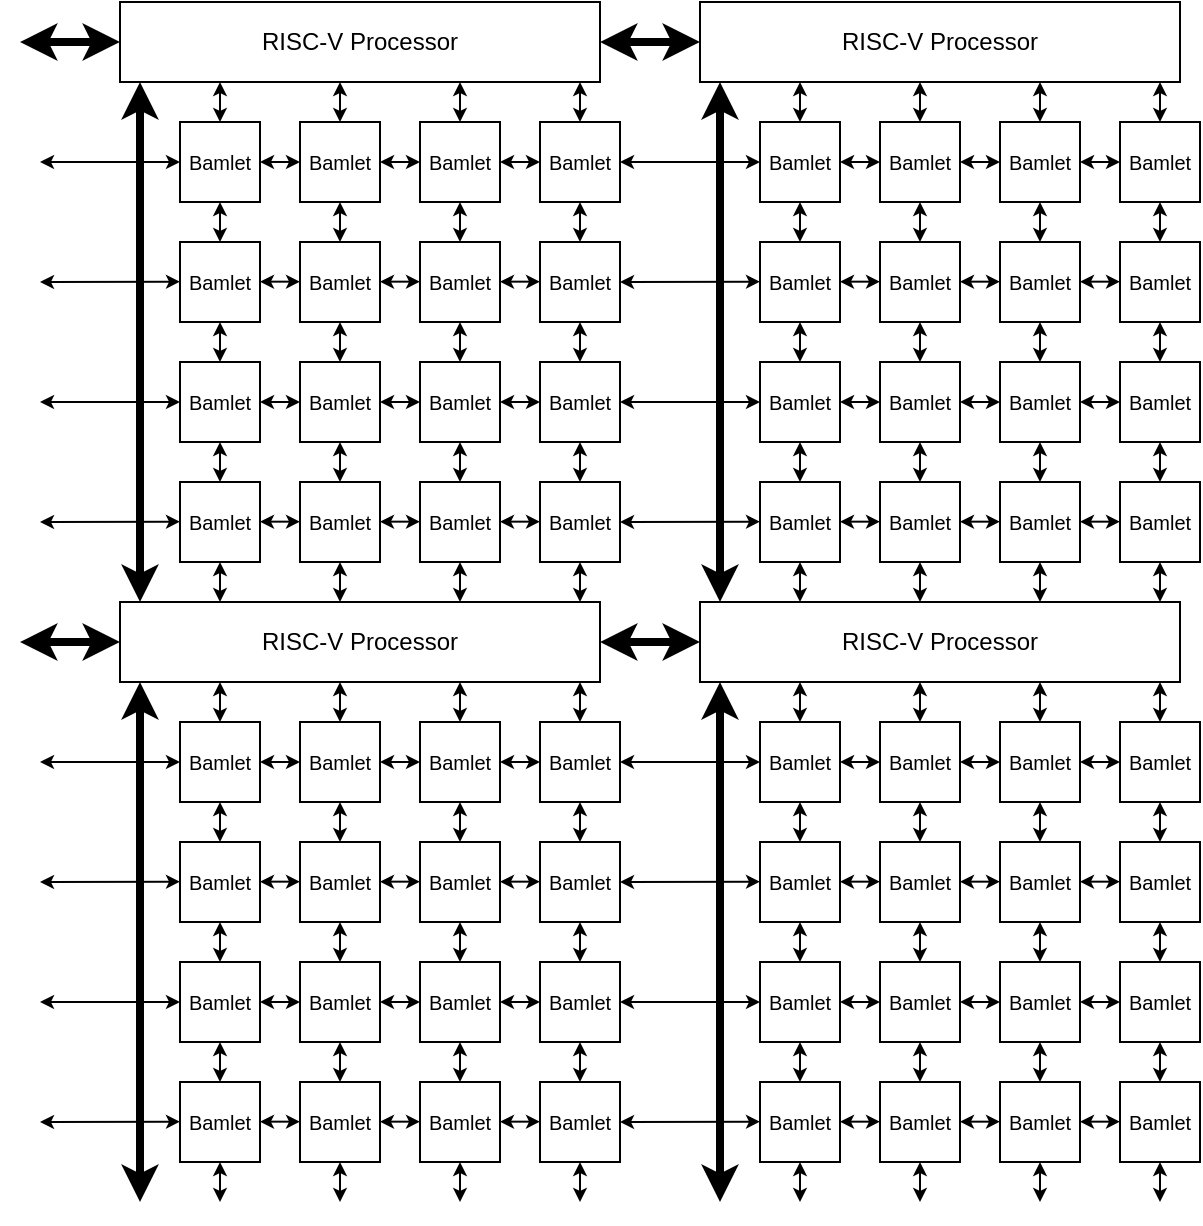 <mxfile version="28.0.6">
  <diagram name="Page-1" id="ItvkkZS1G1d_KUN03Acr">
    <mxGraphModel dx="1106" dy="727" grid="1" gridSize="10" guides="1" tooltips="1" connect="1" arrows="1" fold="1" page="1" pageScale="1" pageWidth="850" pageHeight="1100" math="0" shadow="0">
      <root>
        <mxCell id="0" />
        <mxCell id="1" parent="0" />
        <mxCell id="cP0u4AcFSvPjlsEDeug1-72" value="" style="group" vertex="1" connectable="0" parent="1">
          <mxGeometry x="80" y="100" width="300" height="300" as="geometry" />
        </mxCell>
        <mxCell id="cP0u4AcFSvPjlsEDeug1-1" value="Bamlet" style="whiteSpace=wrap;html=1;aspect=fixed;fontSize=10;" vertex="1" parent="cP0u4AcFSvPjlsEDeug1-72">
          <mxGeometry x="80" y="60" width="40" height="40" as="geometry" />
        </mxCell>
        <mxCell id="cP0u4AcFSvPjlsEDeug1-11" value="RISC-V Processor" style="rounded=0;whiteSpace=wrap;html=1;" vertex="1" parent="cP0u4AcFSvPjlsEDeug1-72">
          <mxGeometry x="50" width="240" height="40" as="geometry" />
        </mxCell>
        <mxCell id="cP0u4AcFSvPjlsEDeug1-12" value="Bamlet" style="whiteSpace=wrap;html=1;aspect=fixed;fontSize=10;" vertex="1" parent="cP0u4AcFSvPjlsEDeug1-72">
          <mxGeometry x="140" y="60" width="40" height="40" as="geometry" />
        </mxCell>
        <mxCell id="cP0u4AcFSvPjlsEDeug1-13" value="Bamlet" style="whiteSpace=wrap;html=1;aspect=fixed;fontSize=10;" vertex="1" parent="cP0u4AcFSvPjlsEDeug1-72">
          <mxGeometry x="200" y="60" width="40" height="40" as="geometry" />
        </mxCell>
        <mxCell id="cP0u4AcFSvPjlsEDeug1-14" value="Bamlet" style="whiteSpace=wrap;html=1;aspect=fixed;fontSize=10;" vertex="1" parent="cP0u4AcFSvPjlsEDeug1-72">
          <mxGeometry x="260" y="60" width="40" height="40" as="geometry" />
        </mxCell>
        <mxCell id="cP0u4AcFSvPjlsEDeug1-15" value="Bamlet" style="whiteSpace=wrap;html=1;aspect=fixed;fontSize=10;" vertex="1" parent="cP0u4AcFSvPjlsEDeug1-72">
          <mxGeometry x="80" y="120" width="40" height="40" as="geometry" />
        </mxCell>
        <mxCell id="cP0u4AcFSvPjlsEDeug1-16" value="Bamlet" style="whiteSpace=wrap;html=1;aspect=fixed;fontSize=10;" vertex="1" parent="cP0u4AcFSvPjlsEDeug1-72">
          <mxGeometry x="140" y="120" width="40" height="40" as="geometry" />
        </mxCell>
        <mxCell id="cP0u4AcFSvPjlsEDeug1-17" value="Bamlet" style="whiteSpace=wrap;html=1;aspect=fixed;fontSize=10;" vertex="1" parent="cP0u4AcFSvPjlsEDeug1-72">
          <mxGeometry x="200" y="120" width="40" height="40" as="geometry" />
        </mxCell>
        <mxCell id="cP0u4AcFSvPjlsEDeug1-18" value="Bamlet" style="whiteSpace=wrap;html=1;aspect=fixed;fontSize=10;" vertex="1" parent="cP0u4AcFSvPjlsEDeug1-72">
          <mxGeometry x="260" y="120" width="40" height="40" as="geometry" />
        </mxCell>
        <mxCell id="cP0u4AcFSvPjlsEDeug1-19" value="Bamlet" style="whiteSpace=wrap;html=1;aspect=fixed;fontSize=10;" vertex="1" parent="cP0u4AcFSvPjlsEDeug1-72">
          <mxGeometry x="80" y="180" width="40" height="40" as="geometry" />
        </mxCell>
        <mxCell id="cP0u4AcFSvPjlsEDeug1-20" value="Bamlet" style="whiteSpace=wrap;html=1;aspect=fixed;fontSize=10;" vertex="1" parent="cP0u4AcFSvPjlsEDeug1-72">
          <mxGeometry x="140" y="180" width="40" height="40" as="geometry" />
        </mxCell>
        <mxCell id="cP0u4AcFSvPjlsEDeug1-21" value="Bamlet" style="whiteSpace=wrap;html=1;aspect=fixed;fontSize=10;" vertex="1" parent="cP0u4AcFSvPjlsEDeug1-72">
          <mxGeometry x="200" y="180" width="40" height="40" as="geometry" />
        </mxCell>
        <mxCell id="cP0u4AcFSvPjlsEDeug1-22" value="Bamlet" style="whiteSpace=wrap;html=1;aspect=fixed;fontSize=10;" vertex="1" parent="cP0u4AcFSvPjlsEDeug1-72">
          <mxGeometry x="260" y="180" width="40" height="40" as="geometry" />
        </mxCell>
        <mxCell id="cP0u4AcFSvPjlsEDeug1-23" value="Bamlet" style="whiteSpace=wrap;html=1;aspect=fixed;fontSize=10;" vertex="1" parent="cP0u4AcFSvPjlsEDeug1-72">
          <mxGeometry x="80" y="240" width="40" height="40" as="geometry" />
        </mxCell>
        <mxCell id="cP0u4AcFSvPjlsEDeug1-24" value="Bamlet" style="whiteSpace=wrap;html=1;aspect=fixed;fontSize=10;" vertex="1" parent="cP0u4AcFSvPjlsEDeug1-72">
          <mxGeometry x="140" y="240" width="40" height="40" as="geometry" />
        </mxCell>
        <mxCell id="cP0u4AcFSvPjlsEDeug1-25" value="Bamlet" style="whiteSpace=wrap;html=1;aspect=fixed;fontSize=10;" vertex="1" parent="cP0u4AcFSvPjlsEDeug1-72">
          <mxGeometry x="200" y="240" width="40" height="40" as="geometry" />
        </mxCell>
        <mxCell id="cP0u4AcFSvPjlsEDeug1-26" value="Bamlet" style="whiteSpace=wrap;html=1;aspect=fixed;fontSize=10;" vertex="1" parent="cP0u4AcFSvPjlsEDeug1-72">
          <mxGeometry x="260" y="240" width="40" height="40" as="geometry" />
        </mxCell>
        <mxCell id="cP0u4AcFSvPjlsEDeug1-27" value="" style="endArrow=classic;startArrow=classic;html=1;rounded=0;entryX=0.5;entryY=1;entryDx=0;entryDy=0;exitX=0.5;exitY=0;exitDx=0;exitDy=0;startSize=4;endSize=4;" edge="1" parent="cP0u4AcFSvPjlsEDeug1-72" source="cP0u4AcFSvPjlsEDeug1-26" target="cP0u4AcFSvPjlsEDeug1-22">
          <mxGeometry width="50" height="50" relative="1" as="geometry">
            <mxPoint x="320" y="300" as="sourcePoint" />
            <mxPoint x="370" y="250" as="targetPoint" />
          </mxGeometry>
        </mxCell>
        <mxCell id="cP0u4AcFSvPjlsEDeug1-28" value="" style="endArrow=classic;startArrow=classic;html=1;rounded=0;entryX=0.5;entryY=1;entryDx=0;entryDy=0;exitX=0.5;exitY=0;exitDx=0;exitDy=0;startSize=4;endSize=4;" edge="1" parent="cP0u4AcFSvPjlsEDeug1-72">
          <mxGeometry width="50" height="50" relative="1" as="geometry">
            <mxPoint x="220" y="240" as="sourcePoint" />
            <mxPoint x="220" y="220" as="targetPoint" />
          </mxGeometry>
        </mxCell>
        <mxCell id="cP0u4AcFSvPjlsEDeug1-30" value="" style="endArrow=classic;startArrow=classic;html=1;rounded=0;entryX=0.5;entryY=1;entryDx=0;entryDy=0;exitX=0.5;exitY=0;exitDx=0;exitDy=0;startSize=4;endSize=4;" edge="1" parent="cP0u4AcFSvPjlsEDeug1-72">
          <mxGeometry width="50" height="50" relative="1" as="geometry">
            <mxPoint x="160" y="240" as="sourcePoint" />
            <mxPoint x="160" y="220" as="targetPoint" />
          </mxGeometry>
        </mxCell>
        <mxCell id="cP0u4AcFSvPjlsEDeug1-31" value="" style="endArrow=classic;startArrow=classic;html=1;rounded=0;entryX=0.5;entryY=1;entryDx=0;entryDy=0;exitX=0.5;exitY=0;exitDx=0;exitDy=0;startSize=4;endSize=4;" edge="1" parent="cP0u4AcFSvPjlsEDeug1-72">
          <mxGeometry width="50" height="50" relative="1" as="geometry">
            <mxPoint x="100" y="240" as="sourcePoint" />
            <mxPoint x="100" y="220" as="targetPoint" />
          </mxGeometry>
        </mxCell>
        <mxCell id="cP0u4AcFSvPjlsEDeug1-34" value="" style="endArrow=classic;startArrow=classic;html=1;rounded=0;entryX=0.5;entryY=1;entryDx=0;entryDy=0;exitX=0.5;exitY=0;exitDx=0;exitDy=0;startSize=4;endSize=4;" edge="1" parent="cP0u4AcFSvPjlsEDeug1-72">
          <mxGeometry width="50" height="50" relative="1" as="geometry">
            <mxPoint x="280" y="180" as="sourcePoint" />
            <mxPoint x="280" y="160" as="targetPoint" />
          </mxGeometry>
        </mxCell>
        <mxCell id="cP0u4AcFSvPjlsEDeug1-35" value="" style="endArrow=classic;startArrow=classic;html=1;rounded=0;entryX=0.5;entryY=1;entryDx=0;entryDy=0;exitX=0.5;exitY=0;exitDx=0;exitDy=0;startSize=4;endSize=4;" edge="1" parent="cP0u4AcFSvPjlsEDeug1-72">
          <mxGeometry width="50" height="50" relative="1" as="geometry">
            <mxPoint x="220" y="180" as="sourcePoint" />
            <mxPoint x="220" y="160" as="targetPoint" />
          </mxGeometry>
        </mxCell>
        <mxCell id="cP0u4AcFSvPjlsEDeug1-36" value="" style="endArrow=classic;startArrow=classic;html=1;rounded=0;entryX=0.5;entryY=1;entryDx=0;entryDy=0;exitX=0.5;exitY=0;exitDx=0;exitDy=0;startSize=4;endSize=4;" edge="1" parent="cP0u4AcFSvPjlsEDeug1-72">
          <mxGeometry width="50" height="50" relative="1" as="geometry">
            <mxPoint x="160" y="180" as="sourcePoint" />
            <mxPoint x="160" y="160" as="targetPoint" />
          </mxGeometry>
        </mxCell>
        <mxCell id="cP0u4AcFSvPjlsEDeug1-37" value="" style="endArrow=classic;startArrow=classic;html=1;rounded=0;entryX=0.5;entryY=1;entryDx=0;entryDy=0;exitX=0.5;exitY=0;exitDx=0;exitDy=0;startSize=4;endSize=4;" edge="1" parent="cP0u4AcFSvPjlsEDeug1-72">
          <mxGeometry width="50" height="50" relative="1" as="geometry">
            <mxPoint x="100" y="180" as="sourcePoint" />
            <mxPoint x="100" y="160" as="targetPoint" />
          </mxGeometry>
        </mxCell>
        <mxCell id="cP0u4AcFSvPjlsEDeug1-38" value="" style="endArrow=classic;startArrow=classic;html=1;rounded=0;entryX=0.5;entryY=1;entryDx=0;entryDy=0;exitX=0.5;exitY=0;exitDx=0;exitDy=0;startSize=4;endSize=4;" edge="1" parent="cP0u4AcFSvPjlsEDeug1-72">
          <mxGeometry width="50" height="50" relative="1" as="geometry">
            <mxPoint x="280" y="120" as="sourcePoint" />
            <mxPoint x="280" y="100" as="targetPoint" />
          </mxGeometry>
        </mxCell>
        <mxCell id="cP0u4AcFSvPjlsEDeug1-39" value="" style="endArrow=classic;startArrow=classic;html=1;rounded=0;entryX=0.5;entryY=1;entryDx=0;entryDy=0;exitX=0.5;exitY=0;exitDx=0;exitDy=0;startSize=4;endSize=4;" edge="1" parent="cP0u4AcFSvPjlsEDeug1-72">
          <mxGeometry width="50" height="50" relative="1" as="geometry">
            <mxPoint x="220" y="120" as="sourcePoint" />
            <mxPoint x="220" y="100" as="targetPoint" />
          </mxGeometry>
        </mxCell>
        <mxCell id="cP0u4AcFSvPjlsEDeug1-40" value="" style="endArrow=classic;startArrow=classic;html=1;rounded=0;entryX=0.5;entryY=1;entryDx=0;entryDy=0;exitX=0.5;exitY=0;exitDx=0;exitDy=0;startSize=4;endSize=4;" edge="1" parent="cP0u4AcFSvPjlsEDeug1-72">
          <mxGeometry width="50" height="50" relative="1" as="geometry">
            <mxPoint x="160" y="120" as="sourcePoint" />
            <mxPoint x="160" y="100" as="targetPoint" />
          </mxGeometry>
        </mxCell>
        <mxCell id="cP0u4AcFSvPjlsEDeug1-41" value="" style="endArrow=classic;startArrow=classic;html=1;rounded=0;entryX=0.5;entryY=1;entryDx=0;entryDy=0;exitX=0.5;exitY=0;exitDx=0;exitDy=0;startSize=4;endSize=4;" edge="1" parent="cP0u4AcFSvPjlsEDeug1-72">
          <mxGeometry width="50" height="50" relative="1" as="geometry">
            <mxPoint x="100" y="120" as="sourcePoint" />
            <mxPoint x="100" y="100" as="targetPoint" />
          </mxGeometry>
        </mxCell>
        <mxCell id="cP0u4AcFSvPjlsEDeug1-42" value="" style="endArrow=classic;startArrow=classic;html=1;rounded=0;entryX=0.5;entryY=1;entryDx=0;entryDy=0;exitX=0.5;exitY=0;exitDx=0;exitDy=0;startSize=4;endSize=4;" edge="1" parent="cP0u4AcFSvPjlsEDeug1-72">
          <mxGeometry width="50" height="50" relative="1" as="geometry">
            <mxPoint x="280" y="60" as="sourcePoint" />
            <mxPoint x="280" y="40" as="targetPoint" />
          </mxGeometry>
        </mxCell>
        <mxCell id="cP0u4AcFSvPjlsEDeug1-43" value="" style="endArrow=classic;startArrow=classic;html=1;rounded=0;entryX=0.5;entryY=1;entryDx=0;entryDy=0;exitX=0.5;exitY=0;exitDx=0;exitDy=0;startSize=4;endSize=4;" edge="1" parent="cP0u4AcFSvPjlsEDeug1-72">
          <mxGeometry width="50" height="50" relative="1" as="geometry">
            <mxPoint x="220" y="60" as="sourcePoint" />
            <mxPoint x="220" y="40" as="targetPoint" />
          </mxGeometry>
        </mxCell>
        <mxCell id="cP0u4AcFSvPjlsEDeug1-44" value="" style="endArrow=classic;startArrow=classic;html=1;rounded=0;entryX=0.5;entryY=1;entryDx=0;entryDy=0;exitX=0.5;exitY=0;exitDx=0;exitDy=0;startSize=4;endSize=4;" edge="1" parent="cP0u4AcFSvPjlsEDeug1-72">
          <mxGeometry width="50" height="50" relative="1" as="geometry">
            <mxPoint x="160" y="60" as="sourcePoint" />
            <mxPoint x="160" y="40" as="targetPoint" />
          </mxGeometry>
        </mxCell>
        <mxCell id="cP0u4AcFSvPjlsEDeug1-45" value="" style="endArrow=classic;startArrow=classic;html=1;rounded=0;entryX=0.5;entryY=1;entryDx=0;entryDy=0;exitX=0.5;exitY=0;exitDx=0;exitDy=0;startSize=4;endSize=4;" edge="1" parent="cP0u4AcFSvPjlsEDeug1-72">
          <mxGeometry width="50" height="50" relative="1" as="geometry">
            <mxPoint x="100" y="60" as="sourcePoint" />
            <mxPoint x="100" y="40" as="targetPoint" />
          </mxGeometry>
        </mxCell>
        <mxCell id="cP0u4AcFSvPjlsEDeug1-46" value="" style="endArrow=classic;startArrow=classic;html=1;rounded=0;strokeWidth=4;" edge="1" parent="cP0u4AcFSvPjlsEDeug1-72">
          <mxGeometry width="50" height="50" relative="1" as="geometry">
            <mxPoint x="60" y="300" as="sourcePoint" />
            <mxPoint x="60" y="40" as="targetPoint" />
          </mxGeometry>
        </mxCell>
        <mxCell id="cP0u4AcFSvPjlsEDeug1-51" value="" style="endArrow=classic;startArrow=classic;html=1;rounded=0;entryX=1;entryY=0.5;entryDx=0;entryDy=0;startSize=4;endSize=4;" edge="1" parent="cP0u4AcFSvPjlsEDeug1-72">
          <mxGeometry width="50" height="50" relative="1" as="geometry">
            <mxPoint x="260" y="80" as="sourcePoint" />
            <mxPoint x="240" y="80" as="targetPoint" />
          </mxGeometry>
        </mxCell>
        <mxCell id="cP0u4AcFSvPjlsEDeug1-52" value="" style="endArrow=classic;startArrow=classic;html=1;rounded=0;entryX=1;entryY=0.5;entryDx=0;entryDy=0;startSize=4;endSize=4;" edge="1" parent="cP0u4AcFSvPjlsEDeug1-72">
          <mxGeometry width="50" height="50" relative="1" as="geometry">
            <mxPoint x="260" y="139.83" as="sourcePoint" />
            <mxPoint x="240" y="139.83" as="targetPoint" />
          </mxGeometry>
        </mxCell>
        <mxCell id="cP0u4AcFSvPjlsEDeug1-53" value="" style="endArrow=classic;startArrow=classic;html=1;rounded=0;entryX=1;entryY=0.5;entryDx=0;entryDy=0;startSize=4;endSize=4;" edge="1" parent="cP0u4AcFSvPjlsEDeug1-72">
          <mxGeometry width="50" height="50" relative="1" as="geometry">
            <mxPoint x="260" y="200" as="sourcePoint" />
            <mxPoint x="240" y="200" as="targetPoint" />
          </mxGeometry>
        </mxCell>
        <mxCell id="cP0u4AcFSvPjlsEDeug1-54" value="" style="endArrow=classic;startArrow=classic;html=1;rounded=0;entryX=1;entryY=0.5;entryDx=0;entryDy=0;startSize=4;endSize=4;" edge="1" parent="cP0u4AcFSvPjlsEDeug1-72">
          <mxGeometry width="50" height="50" relative="1" as="geometry">
            <mxPoint x="260" y="259.83" as="sourcePoint" />
            <mxPoint x="240" y="259.83" as="targetPoint" />
          </mxGeometry>
        </mxCell>
        <mxCell id="cP0u4AcFSvPjlsEDeug1-55" value="" style="endArrow=classic;startArrow=classic;html=1;rounded=0;entryX=1;entryY=0.5;entryDx=0;entryDy=0;startSize=4;endSize=4;" edge="1" parent="cP0u4AcFSvPjlsEDeug1-72">
          <mxGeometry width="50" height="50" relative="1" as="geometry">
            <mxPoint x="200" y="80" as="sourcePoint" />
            <mxPoint x="180" y="80" as="targetPoint" />
          </mxGeometry>
        </mxCell>
        <mxCell id="cP0u4AcFSvPjlsEDeug1-56" value="" style="endArrow=classic;startArrow=classic;html=1;rounded=0;entryX=1;entryY=0.5;entryDx=0;entryDy=0;startSize=4;endSize=4;" edge="1" parent="cP0u4AcFSvPjlsEDeug1-72">
          <mxGeometry width="50" height="50" relative="1" as="geometry">
            <mxPoint x="200" y="139.83" as="sourcePoint" />
            <mxPoint x="180" y="139.83" as="targetPoint" />
          </mxGeometry>
        </mxCell>
        <mxCell id="cP0u4AcFSvPjlsEDeug1-57" value="" style="endArrow=classic;startArrow=classic;html=1;rounded=0;entryX=1;entryY=0.5;entryDx=0;entryDy=0;startSize=4;endSize=4;" edge="1" parent="cP0u4AcFSvPjlsEDeug1-72">
          <mxGeometry width="50" height="50" relative="1" as="geometry">
            <mxPoint x="200" y="200" as="sourcePoint" />
            <mxPoint x="180" y="200" as="targetPoint" />
          </mxGeometry>
        </mxCell>
        <mxCell id="cP0u4AcFSvPjlsEDeug1-58" value="" style="endArrow=classic;startArrow=classic;html=1;rounded=0;entryX=1;entryY=0.5;entryDx=0;entryDy=0;startSize=4;endSize=4;" edge="1" parent="cP0u4AcFSvPjlsEDeug1-72">
          <mxGeometry width="50" height="50" relative="1" as="geometry">
            <mxPoint x="200" y="259.83" as="sourcePoint" />
            <mxPoint x="180" y="259.83" as="targetPoint" />
          </mxGeometry>
        </mxCell>
        <mxCell id="cP0u4AcFSvPjlsEDeug1-59" value="" style="endArrow=classic;startArrow=classic;html=1;rounded=0;entryX=1;entryY=0.5;entryDx=0;entryDy=0;startSize=4;endSize=4;" edge="1" parent="cP0u4AcFSvPjlsEDeug1-72">
          <mxGeometry width="50" height="50" relative="1" as="geometry">
            <mxPoint x="140" y="80" as="sourcePoint" />
            <mxPoint x="120" y="80" as="targetPoint" />
          </mxGeometry>
        </mxCell>
        <mxCell id="cP0u4AcFSvPjlsEDeug1-60" value="" style="endArrow=classic;startArrow=classic;html=1;rounded=0;entryX=1;entryY=0.5;entryDx=0;entryDy=0;startSize=4;endSize=4;" edge="1" parent="cP0u4AcFSvPjlsEDeug1-72">
          <mxGeometry width="50" height="50" relative="1" as="geometry">
            <mxPoint x="140" y="139.83" as="sourcePoint" />
            <mxPoint x="120" y="139.83" as="targetPoint" />
          </mxGeometry>
        </mxCell>
        <mxCell id="cP0u4AcFSvPjlsEDeug1-61" value="" style="endArrow=classic;startArrow=classic;html=1;rounded=0;entryX=1;entryY=0.5;entryDx=0;entryDy=0;startSize=4;endSize=4;" edge="1" parent="cP0u4AcFSvPjlsEDeug1-72">
          <mxGeometry width="50" height="50" relative="1" as="geometry">
            <mxPoint x="140" y="200" as="sourcePoint" />
            <mxPoint x="120" y="200" as="targetPoint" />
          </mxGeometry>
        </mxCell>
        <mxCell id="cP0u4AcFSvPjlsEDeug1-62" value="" style="endArrow=classic;startArrow=classic;html=1;rounded=0;entryX=1;entryY=0.5;entryDx=0;entryDy=0;startSize=4;endSize=4;" edge="1" parent="cP0u4AcFSvPjlsEDeug1-72">
          <mxGeometry width="50" height="50" relative="1" as="geometry">
            <mxPoint x="140" y="259.83" as="sourcePoint" />
            <mxPoint x="120" y="259.83" as="targetPoint" />
          </mxGeometry>
        </mxCell>
        <mxCell id="cP0u4AcFSvPjlsEDeug1-63" value="" style="endArrow=classic;startArrow=classic;html=1;rounded=0;startSize=4;endSize=4;" edge="1" parent="cP0u4AcFSvPjlsEDeug1-72">
          <mxGeometry width="50" height="50" relative="1" as="geometry">
            <mxPoint x="80" y="80" as="sourcePoint" />
            <mxPoint x="10" y="80" as="targetPoint" />
          </mxGeometry>
        </mxCell>
        <mxCell id="cP0u4AcFSvPjlsEDeug1-64" value="" style="endArrow=classic;startArrow=classic;html=1;rounded=0;startSize=4;endSize=4;" edge="1" parent="cP0u4AcFSvPjlsEDeug1-72">
          <mxGeometry width="50" height="50" relative="1" as="geometry">
            <mxPoint x="80" y="139.83" as="sourcePoint" />
            <mxPoint x="10" y="140" as="targetPoint" />
          </mxGeometry>
        </mxCell>
        <mxCell id="cP0u4AcFSvPjlsEDeug1-65" value="" style="endArrow=classic;startArrow=classic;html=1;rounded=0;startSize=4;endSize=4;" edge="1" parent="cP0u4AcFSvPjlsEDeug1-72">
          <mxGeometry width="50" height="50" relative="1" as="geometry">
            <mxPoint x="80" y="200" as="sourcePoint" />
            <mxPoint x="10" y="200" as="targetPoint" />
          </mxGeometry>
        </mxCell>
        <mxCell id="cP0u4AcFSvPjlsEDeug1-66" value="" style="endArrow=classic;startArrow=classic;html=1;rounded=0;startSize=4;endSize=4;" edge="1" parent="cP0u4AcFSvPjlsEDeug1-72">
          <mxGeometry width="50" height="50" relative="1" as="geometry">
            <mxPoint x="80" y="259.83" as="sourcePoint" />
            <mxPoint x="10" y="260" as="targetPoint" />
          </mxGeometry>
        </mxCell>
        <mxCell id="cP0u4AcFSvPjlsEDeug1-67" value="" style="endArrow=classic;startArrow=classic;html=1;rounded=0;entryX=0.5;entryY=1;entryDx=0;entryDy=0;exitX=0.5;exitY=0;exitDx=0;exitDy=0;startSize=4;endSize=4;" edge="1" parent="cP0u4AcFSvPjlsEDeug1-72">
          <mxGeometry width="50" height="50" relative="1" as="geometry">
            <mxPoint x="280" y="300" as="sourcePoint" />
            <mxPoint x="280" y="280" as="targetPoint" />
          </mxGeometry>
        </mxCell>
        <mxCell id="cP0u4AcFSvPjlsEDeug1-68" value="" style="endArrow=classic;startArrow=classic;html=1;rounded=0;entryX=0.5;entryY=1;entryDx=0;entryDy=0;exitX=0.5;exitY=0;exitDx=0;exitDy=0;startSize=4;endSize=4;" edge="1" parent="cP0u4AcFSvPjlsEDeug1-72">
          <mxGeometry width="50" height="50" relative="1" as="geometry">
            <mxPoint x="220" y="300" as="sourcePoint" />
            <mxPoint x="220" y="280" as="targetPoint" />
          </mxGeometry>
        </mxCell>
        <mxCell id="cP0u4AcFSvPjlsEDeug1-69" value="" style="endArrow=classic;startArrow=classic;html=1;rounded=0;entryX=0.5;entryY=1;entryDx=0;entryDy=0;exitX=0.5;exitY=0;exitDx=0;exitDy=0;startSize=4;endSize=4;" edge="1" parent="cP0u4AcFSvPjlsEDeug1-72">
          <mxGeometry width="50" height="50" relative="1" as="geometry">
            <mxPoint x="160" y="300" as="sourcePoint" />
            <mxPoint x="160" y="280" as="targetPoint" />
          </mxGeometry>
        </mxCell>
        <mxCell id="cP0u4AcFSvPjlsEDeug1-70" value="" style="endArrow=classic;startArrow=classic;html=1;rounded=0;entryX=0.5;entryY=1;entryDx=0;entryDy=0;exitX=0.5;exitY=0;exitDx=0;exitDy=0;startSize=4;endSize=4;" edge="1" parent="cP0u4AcFSvPjlsEDeug1-72">
          <mxGeometry width="50" height="50" relative="1" as="geometry">
            <mxPoint x="100" y="300" as="sourcePoint" />
            <mxPoint x="100" y="280" as="targetPoint" />
          </mxGeometry>
        </mxCell>
        <mxCell id="cP0u4AcFSvPjlsEDeug1-71" value="" style="endArrow=classic;startArrow=classic;html=1;rounded=0;strokeWidth=4;exitX=0;exitY=0.5;exitDx=0;exitDy=0;" edge="1" parent="cP0u4AcFSvPjlsEDeug1-72" source="cP0u4AcFSvPjlsEDeug1-11">
          <mxGeometry width="50" height="50" relative="1" as="geometry">
            <mxPoint x="330" y="20" as="sourcePoint" />
            <mxPoint y="20" as="targetPoint" />
            <Array as="points" />
          </mxGeometry>
        </mxCell>
        <mxCell id="cP0u4AcFSvPjlsEDeug1-73" value="" style="group" vertex="1" connectable="0" parent="1">
          <mxGeometry x="370" y="100" width="300" height="300" as="geometry" />
        </mxCell>
        <mxCell id="cP0u4AcFSvPjlsEDeug1-74" value="Bamlet" style="whiteSpace=wrap;html=1;aspect=fixed;fontSize=10;" vertex="1" parent="cP0u4AcFSvPjlsEDeug1-73">
          <mxGeometry x="80" y="60" width="40" height="40" as="geometry" />
        </mxCell>
        <mxCell id="cP0u4AcFSvPjlsEDeug1-75" value="RISC-V Processor" style="rounded=0;whiteSpace=wrap;html=1;" vertex="1" parent="cP0u4AcFSvPjlsEDeug1-73">
          <mxGeometry x="50" width="240" height="40" as="geometry" />
        </mxCell>
        <mxCell id="cP0u4AcFSvPjlsEDeug1-76" value="Bamlet" style="whiteSpace=wrap;html=1;aspect=fixed;fontSize=10;" vertex="1" parent="cP0u4AcFSvPjlsEDeug1-73">
          <mxGeometry x="140" y="60" width="40" height="40" as="geometry" />
        </mxCell>
        <mxCell id="cP0u4AcFSvPjlsEDeug1-77" value="Bamlet" style="whiteSpace=wrap;html=1;aspect=fixed;fontSize=10;" vertex="1" parent="cP0u4AcFSvPjlsEDeug1-73">
          <mxGeometry x="200" y="60" width="40" height="40" as="geometry" />
        </mxCell>
        <mxCell id="cP0u4AcFSvPjlsEDeug1-78" value="Bamlet" style="whiteSpace=wrap;html=1;aspect=fixed;fontSize=10;" vertex="1" parent="cP0u4AcFSvPjlsEDeug1-73">
          <mxGeometry x="260" y="60" width="40" height="40" as="geometry" />
        </mxCell>
        <mxCell id="cP0u4AcFSvPjlsEDeug1-79" value="Bamlet" style="whiteSpace=wrap;html=1;aspect=fixed;fontSize=10;" vertex="1" parent="cP0u4AcFSvPjlsEDeug1-73">
          <mxGeometry x="80" y="120" width="40" height="40" as="geometry" />
        </mxCell>
        <mxCell id="cP0u4AcFSvPjlsEDeug1-80" value="Bamlet" style="whiteSpace=wrap;html=1;aspect=fixed;fontSize=10;" vertex="1" parent="cP0u4AcFSvPjlsEDeug1-73">
          <mxGeometry x="140" y="120" width="40" height="40" as="geometry" />
        </mxCell>
        <mxCell id="cP0u4AcFSvPjlsEDeug1-81" value="Bamlet" style="whiteSpace=wrap;html=1;aspect=fixed;fontSize=10;" vertex="1" parent="cP0u4AcFSvPjlsEDeug1-73">
          <mxGeometry x="200" y="120" width="40" height="40" as="geometry" />
        </mxCell>
        <mxCell id="cP0u4AcFSvPjlsEDeug1-82" value="Bamlet" style="whiteSpace=wrap;html=1;aspect=fixed;fontSize=10;" vertex="1" parent="cP0u4AcFSvPjlsEDeug1-73">
          <mxGeometry x="260" y="120" width="40" height="40" as="geometry" />
        </mxCell>
        <mxCell id="cP0u4AcFSvPjlsEDeug1-83" value="Bamlet" style="whiteSpace=wrap;html=1;aspect=fixed;fontSize=10;" vertex="1" parent="cP0u4AcFSvPjlsEDeug1-73">
          <mxGeometry x="80" y="180" width="40" height="40" as="geometry" />
        </mxCell>
        <mxCell id="cP0u4AcFSvPjlsEDeug1-84" value="Bamlet" style="whiteSpace=wrap;html=1;aspect=fixed;fontSize=10;" vertex="1" parent="cP0u4AcFSvPjlsEDeug1-73">
          <mxGeometry x="140" y="180" width="40" height="40" as="geometry" />
        </mxCell>
        <mxCell id="cP0u4AcFSvPjlsEDeug1-85" value="Bamlet" style="whiteSpace=wrap;html=1;aspect=fixed;fontSize=10;" vertex="1" parent="cP0u4AcFSvPjlsEDeug1-73">
          <mxGeometry x="200" y="180" width="40" height="40" as="geometry" />
        </mxCell>
        <mxCell id="cP0u4AcFSvPjlsEDeug1-86" value="Bamlet" style="whiteSpace=wrap;html=1;aspect=fixed;fontSize=10;" vertex="1" parent="cP0u4AcFSvPjlsEDeug1-73">
          <mxGeometry x="260" y="180" width="40" height="40" as="geometry" />
        </mxCell>
        <mxCell id="cP0u4AcFSvPjlsEDeug1-87" value="Bamlet" style="whiteSpace=wrap;html=1;aspect=fixed;fontSize=10;" vertex="1" parent="cP0u4AcFSvPjlsEDeug1-73">
          <mxGeometry x="80" y="240" width="40" height="40" as="geometry" />
        </mxCell>
        <mxCell id="cP0u4AcFSvPjlsEDeug1-88" value="Bamlet" style="whiteSpace=wrap;html=1;aspect=fixed;fontSize=10;" vertex="1" parent="cP0u4AcFSvPjlsEDeug1-73">
          <mxGeometry x="140" y="240" width="40" height="40" as="geometry" />
        </mxCell>
        <mxCell id="cP0u4AcFSvPjlsEDeug1-89" value="Bamlet" style="whiteSpace=wrap;html=1;aspect=fixed;fontSize=10;" vertex="1" parent="cP0u4AcFSvPjlsEDeug1-73">
          <mxGeometry x="200" y="240" width="40" height="40" as="geometry" />
        </mxCell>
        <mxCell id="cP0u4AcFSvPjlsEDeug1-90" value="Bamlet" style="whiteSpace=wrap;html=1;aspect=fixed;fontSize=10;" vertex="1" parent="cP0u4AcFSvPjlsEDeug1-73">
          <mxGeometry x="260" y="240" width="40" height="40" as="geometry" />
        </mxCell>
        <mxCell id="cP0u4AcFSvPjlsEDeug1-91" value="" style="endArrow=classic;startArrow=classic;html=1;rounded=0;entryX=0.5;entryY=1;entryDx=0;entryDy=0;exitX=0.5;exitY=0;exitDx=0;exitDy=0;startSize=4;endSize=4;" edge="1" parent="cP0u4AcFSvPjlsEDeug1-73" source="cP0u4AcFSvPjlsEDeug1-90" target="cP0u4AcFSvPjlsEDeug1-86">
          <mxGeometry width="50" height="50" relative="1" as="geometry">
            <mxPoint x="320" y="300" as="sourcePoint" />
            <mxPoint x="370" y="250" as="targetPoint" />
          </mxGeometry>
        </mxCell>
        <mxCell id="cP0u4AcFSvPjlsEDeug1-92" value="" style="endArrow=classic;startArrow=classic;html=1;rounded=0;entryX=0.5;entryY=1;entryDx=0;entryDy=0;exitX=0.5;exitY=0;exitDx=0;exitDy=0;startSize=4;endSize=4;" edge="1" parent="cP0u4AcFSvPjlsEDeug1-73">
          <mxGeometry width="50" height="50" relative="1" as="geometry">
            <mxPoint x="220" y="240" as="sourcePoint" />
            <mxPoint x="220" y="220" as="targetPoint" />
          </mxGeometry>
        </mxCell>
        <mxCell id="cP0u4AcFSvPjlsEDeug1-93" value="" style="endArrow=classic;startArrow=classic;html=1;rounded=0;entryX=0.5;entryY=1;entryDx=0;entryDy=0;exitX=0.5;exitY=0;exitDx=0;exitDy=0;startSize=4;endSize=4;" edge="1" parent="cP0u4AcFSvPjlsEDeug1-73">
          <mxGeometry width="50" height="50" relative="1" as="geometry">
            <mxPoint x="160" y="240" as="sourcePoint" />
            <mxPoint x="160" y="220" as="targetPoint" />
          </mxGeometry>
        </mxCell>
        <mxCell id="cP0u4AcFSvPjlsEDeug1-94" value="" style="endArrow=classic;startArrow=classic;html=1;rounded=0;entryX=0.5;entryY=1;entryDx=0;entryDy=0;exitX=0.5;exitY=0;exitDx=0;exitDy=0;startSize=4;endSize=4;" edge="1" parent="cP0u4AcFSvPjlsEDeug1-73">
          <mxGeometry width="50" height="50" relative="1" as="geometry">
            <mxPoint x="100" y="240" as="sourcePoint" />
            <mxPoint x="100" y="220" as="targetPoint" />
          </mxGeometry>
        </mxCell>
        <mxCell id="cP0u4AcFSvPjlsEDeug1-95" value="" style="endArrow=classic;startArrow=classic;html=1;rounded=0;entryX=0.5;entryY=1;entryDx=0;entryDy=0;exitX=0.5;exitY=0;exitDx=0;exitDy=0;startSize=4;endSize=4;" edge="1" parent="cP0u4AcFSvPjlsEDeug1-73">
          <mxGeometry width="50" height="50" relative="1" as="geometry">
            <mxPoint x="280" y="180" as="sourcePoint" />
            <mxPoint x="280" y="160" as="targetPoint" />
          </mxGeometry>
        </mxCell>
        <mxCell id="cP0u4AcFSvPjlsEDeug1-96" value="" style="endArrow=classic;startArrow=classic;html=1;rounded=0;entryX=0.5;entryY=1;entryDx=0;entryDy=0;exitX=0.5;exitY=0;exitDx=0;exitDy=0;startSize=4;endSize=4;" edge="1" parent="cP0u4AcFSvPjlsEDeug1-73">
          <mxGeometry width="50" height="50" relative="1" as="geometry">
            <mxPoint x="220" y="180" as="sourcePoint" />
            <mxPoint x="220" y="160" as="targetPoint" />
          </mxGeometry>
        </mxCell>
        <mxCell id="cP0u4AcFSvPjlsEDeug1-97" value="" style="endArrow=classic;startArrow=classic;html=1;rounded=0;entryX=0.5;entryY=1;entryDx=0;entryDy=0;exitX=0.5;exitY=0;exitDx=0;exitDy=0;startSize=4;endSize=4;" edge="1" parent="cP0u4AcFSvPjlsEDeug1-73">
          <mxGeometry width="50" height="50" relative="1" as="geometry">
            <mxPoint x="160" y="180" as="sourcePoint" />
            <mxPoint x="160" y="160" as="targetPoint" />
          </mxGeometry>
        </mxCell>
        <mxCell id="cP0u4AcFSvPjlsEDeug1-98" value="" style="endArrow=classic;startArrow=classic;html=1;rounded=0;entryX=0.5;entryY=1;entryDx=0;entryDy=0;exitX=0.5;exitY=0;exitDx=0;exitDy=0;startSize=4;endSize=4;" edge="1" parent="cP0u4AcFSvPjlsEDeug1-73">
          <mxGeometry width="50" height="50" relative="1" as="geometry">
            <mxPoint x="100" y="180" as="sourcePoint" />
            <mxPoint x="100" y="160" as="targetPoint" />
          </mxGeometry>
        </mxCell>
        <mxCell id="cP0u4AcFSvPjlsEDeug1-99" value="" style="endArrow=classic;startArrow=classic;html=1;rounded=0;entryX=0.5;entryY=1;entryDx=0;entryDy=0;exitX=0.5;exitY=0;exitDx=0;exitDy=0;startSize=4;endSize=4;" edge="1" parent="cP0u4AcFSvPjlsEDeug1-73">
          <mxGeometry width="50" height="50" relative="1" as="geometry">
            <mxPoint x="280" y="120" as="sourcePoint" />
            <mxPoint x="280" y="100" as="targetPoint" />
          </mxGeometry>
        </mxCell>
        <mxCell id="cP0u4AcFSvPjlsEDeug1-100" value="" style="endArrow=classic;startArrow=classic;html=1;rounded=0;entryX=0.5;entryY=1;entryDx=0;entryDy=0;exitX=0.5;exitY=0;exitDx=0;exitDy=0;startSize=4;endSize=4;" edge="1" parent="cP0u4AcFSvPjlsEDeug1-73">
          <mxGeometry width="50" height="50" relative="1" as="geometry">
            <mxPoint x="220" y="120" as="sourcePoint" />
            <mxPoint x="220" y="100" as="targetPoint" />
          </mxGeometry>
        </mxCell>
        <mxCell id="cP0u4AcFSvPjlsEDeug1-101" value="" style="endArrow=classic;startArrow=classic;html=1;rounded=0;entryX=0.5;entryY=1;entryDx=0;entryDy=0;exitX=0.5;exitY=0;exitDx=0;exitDy=0;startSize=4;endSize=4;" edge="1" parent="cP0u4AcFSvPjlsEDeug1-73">
          <mxGeometry width="50" height="50" relative="1" as="geometry">
            <mxPoint x="160" y="120" as="sourcePoint" />
            <mxPoint x="160" y="100" as="targetPoint" />
          </mxGeometry>
        </mxCell>
        <mxCell id="cP0u4AcFSvPjlsEDeug1-102" value="" style="endArrow=classic;startArrow=classic;html=1;rounded=0;entryX=0.5;entryY=1;entryDx=0;entryDy=0;exitX=0.5;exitY=0;exitDx=0;exitDy=0;startSize=4;endSize=4;" edge="1" parent="cP0u4AcFSvPjlsEDeug1-73">
          <mxGeometry width="50" height="50" relative="1" as="geometry">
            <mxPoint x="100" y="120" as="sourcePoint" />
            <mxPoint x="100" y="100" as="targetPoint" />
          </mxGeometry>
        </mxCell>
        <mxCell id="cP0u4AcFSvPjlsEDeug1-103" value="" style="endArrow=classic;startArrow=classic;html=1;rounded=0;entryX=0.5;entryY=1;entryDx=0;entryDy=0;exitX=0.5;exitY=0;exitDx=0;exitDy=0;startSize=4;endSize=4;" edge="1" parent="cP0u4AcFSvPjlsEDeug1-73">
          <mxGeometry width="50" height="50" relative="1" as="geometry">
            <mxPoint x="280" y="60" as="sourcePoint" />
            <mxPoint x="280" y="40" as="targetPoint" />
          </mxGeometry>
        </mxCell>
        <mxCell id="cP0u4AcFSvPjlsEDeug1-104" value="" style="endArrow=classic;startArrow=classic;html=1;rounded=0;entryX=0.5;entryY=1;entryDx=0;entryDy=0;exitX=0.5;exitY=0;exitDx=0;exitDy=0;startSize=4;endSize=4;" edge="1" parent="cP0u4AcFSvPjlsEDeug1-73">
          <mxGeometry width="50" height="50" relative="1" as="geometry">
            <mxPoint x="220" y="60" as="sourcePoint" />
            <mxPoint x="220" y="40" as="targetPoint" />
          </mxGeometry>
        </mxCell>
        <mxCell id="cP0u4AcFSvPjlsEDeug1-105" value="" style="endArrow=classic;startArrow=classic;html=1;rounded=0;entryX=0.5;entryY=1;entryDx=0;entryDy=0;exitX=0.5;exitY=0;exitDx=0;exitDy=0;startSize=4;endSize=4;" edge="1" parent="cP0u4AcFSvPjlsEDeug1-73">
          <mxGeometry width="50" height="50" relative="1" as="geometry">
            <mxPoint x="160" y="60" as="sourcePoint" />
            <mxPoint x="160" y="40" as="targetPoint" />
          </mxGeometry>
        </mxCell>
        <mxCell id="cP0u4AcFSvPjlsEDeug1-106" value="" style="endArrow=classic;startArrow=classic;html=1;rounded=0;entryX=0.5;entryY=1;entryDx=0;entryDy=0;exitX=0.5;exitY=0;exitDx=0;exitDy=0;startSize=4;endSize=4;" edge="1" parent="cP0u4AcFSvPjlsEDeug1-73">
          <mxGeometry width="50" height="50" relative="1" as="geometry">
            <mxPoint x="100" y="60" as="sourcePoint" />
            <mxPoint x="100" y="40" as="targetPoint" />
          </mxGeometry>
        </mxCell>
        <mxCell id="cP0u4AcFSvPjlsEDeug1-107" value="" style="endArrow=classic;startArrow=classic;html=1;rounded=0;strokeWidth=4;" edge="1" parent="cP0u4AcFSvPjlsEDeug1-73">
          <mxGeometry width="50" height="50" relative="1" as="geometry">
            <mxPoint x="60" y="300" as="sourcePoint" />
            <mxPoint x="60" y="40" as="targetPoint" />
          </mxGeometry>
        </mxCell>
        <mxCell id="cP0u4AcFSvPjlsEDeug1-108" value="" style="endArrow=classic;startArrow=classic;html=1;rounded=0;entryX=1;entryY=0.5;entryDx=0;entryDy=0;startSize=4;endSize=4;" edge="1" parent="cP0u4AcFSvPjlsEDeug1-73">
          <mxGeometry width="50" height="50" relative="1" as="geometry">
            <mxPoint x="260" y="80" as="sourcePoint" />
            <mxPoint x="240" y="80" as="targetPoint" />
          </mxGeometry>
        </mxCell>
        <mxCell id="cP0u4AcFSvPjlsEDeug1-109" value="" style="endArrow=classic;startArrow=classic;html=1;rounded=0;entryX=1;entryY=0.5;entryDx=0;entryDy=0;startSize=4;endSize=4;" edge="1" parent="cP0u4AcFSvPjlsEDeug1-73">
          <mxGeometry width="50" height="50" relative="1" as="geometry">
            <mxPoint x="260" y="139.83" as="sourcePoint" />
            <mxPoint x="240" y="139.83" as="targetPoint" />
          </mxGeometry>
        </mxCell>
        <mxCell id="cP0u4AcFSvPjlsEDeug1-110" value="" style="endArrow=classic;startArrow=classic;html=1;rounded=0;entryX=1;entryY=0.5;entryDx=0;entryDy=0;startSize=4;endSize=4;" edge="1" parent="cP0u4AcFSvPjlsEDeug1-73">
          <mxGeometry width="50" height="50" relative="1" as="geometry">
            <mxPoint x="260" y="200" as="sourcePoint" />
            <mxPoint x="240" y="200" as="targetPoint" />
          </mxGeometry>
        </mxCell>
        <mxCell id="cP0u4AcFSvPjlsEDeug1-111" value="" style="endArrow=classic;startArrow=classic;html=1;rounded=0;entryX=1;entryY=0.5;entryDx=0;entryDy=0;startSize=4;endSize=4;" edge="1" parent="cP0u4AcFSvPjlsEDeug1-73">
          <mxGeometry width="50" height="50" relative="1" as="geometry">
            <mxPoint x="260" y="259.83" as="sourcePoint" />
            <mxPoint x="240" y="259.83" as="targetPoint" />
          </mxGeometry>
        </mxCell>
        <mxCell id="cP0u4AcFSvPjlsEDeug1-112" value="" style="endArrow=classic;startArrow=classic;html=1;rounded=0;entryX=1;entryY=0.5;entryDx=0;entryDy=0;startSize=4;endSize=4;" edge="1" parent="cP0u4AcFSvPjlsEDeug1-73">
          <mxGeometry width="50" height="50" relative="1" as="geometry">
            <mxPoint x="200" y="80" as="sourcePoint" />
            <mxPoint x="180" y="80" as="targetPoint" />
          </mxGeometry>
        </mxCell>
        <mxCell id="cP0u4AcFSvPjlsEDeug1-113" value="" style="endArrow=classic;startArrow=classic;html=1;rounded=0;entryX=1;entryY=0.5;entryDx=0;entryDy=0;startSize=4;endSize=4;" edge="1" parent="cP0u4AcFSvPjlsEDeug1-73">
          <mxGeometry width="50" height="50" relative="1" as="geometry">
            <mxPoint x="200" y="139.83" as="sourcePoint" />
            <mxPoint x="180" y="139.83" as="targetPoint" />
          </mxGeometry>
        </mxCell>
        <mxCell id="cP0u4AcFSvPjlsEDeug1-114" value="" style="endArrow=classic;startArrow=classic;html=1;rounded=0;entryX=1;entryY=0.5;entryDx=0;entryDy=0;startSize=4;endSize=4;" edge="1" parent="cP0u4AcFSvPjlsEDeug1-73">
          <mxGeometry width="50" height="50" relative="1" as="geometry">
            <mxPoint x="200" y="200" as="sourcePoint" />
            <mxPoint x="180" y="200" as="targetPoint" />
          </mxGeometry>
        </mxCell>
        <mxCell id="cP0u4AcFSvPjlsEDeug1-115" value="" style="endArrow=classic;startArrow=classic;html=1;rounded=0;entryX=1;entryY=0.5;entryDx=0;entryDy=0;startSize=4;endSize=4;" edge="1" parent="cP0u4AcFSvPjlsEDeug1-73">
          <mxGeometry width="50" height="50" relative="1" as="geometry">
            <mxPoint x="200" y="259.83" as="sourcePoint" />
            <mxPoint x="180" y="259.83" as="targetPoint" />
          </mxGeometry>
        </mxCell>
        <mxCell id="cP0u4AcFSvPjlsEDeug1-116" value="" style="endArrow=classic;startArrow=classic;html=1;rounded=0;entryX=1;entryY=0.5;entryDx=0;entryDy=0;startSize=4;endSize=4;" edge="1" parent="cP0u4AcFSvPjlsEDeug1-73">
          <mxGeometry width="50" height="50" relative="1" as="geometry">
            <mxPoint x="140" y="80" as="sourcePoint" />
            <mxPoint x="120" y="80" as="targetPoint" />
          </mxGeometry>
        </mxCell>
        <mxCell id="cP0u4AcFSvPjlsEDeug1-117" value="" style="endArrow=classic;startArrow=classic;html=1;rounded=0;entryX=1;entryY=0.5;entryDx=0;entryDy=0;startSize=4;endSize=4;" edge="1" parent="cP0u4AcFSvPjlsEDeug1-73">
          <mxGeometry width="50" height="50" relative="1" as="geometry">
            <mxPoint x="140" y="139.83" as="sourcePoint" />
            <mxPoint x="120" y="139.83" as="targetPoint" />
          </mxGeometry>
        </mxCell>
        <mxCell id="cP0u4AcFSvPjlsEDeug1-118" value="" style="endArrow=classic;startArrow=classic;html=1;rounded=0;entryX=1;entryY=0.5;entryDx=0;entryDy=0;startSize=4;endSize=4;" edge="1" parent="cP0u4AcFSvPjlsEDeug1-73">
          <mxGeometry width="50" height="50" relative="1" as="geometry">
            <mxPoint x="140" y="200" as="sourcePoint" />
            <mxPoint x="120" y="200" as="targetPoint" />
          </mxGeometry>
        </mxCell>
        <mxCell id="cP0u4AcFSvPjlsEDeug1-119" value="" style="endArrow=classic;startArrow=classic;html=1;rounded=0;entryX=1;entryY=0.5;entryDx=0;entryDy=0;startSize=4;endSize=4;" edge="1" parent="cP0u4AcFSvPjlsEDeug1-73">
          <mxGeometry width="50" height="50" relative="1" as="geometry">
            <mxPoint x="140" y="259.83" as="sourcePoint" />
            <mxPoint x="120" y="259.83" as="targetPoint" />
          </mxGeometry>
        </mxCell>
        <mxCell id="cP0u4AcFSvPjlsEDeug1-120" value="" style="endArrow=classic;startArrow=classic;html=1;rounded=0;startSize=4;endSize=4;" edge="1" parent="cP0u4AcFSvPjlsEDeug1-73">
          <mxGeometry width="50" height="50" relative="1" as="geometry">
            <mxPoint x="80" y="80" as="sourcePoint" />
            <mxPoint x="10" y="80" as="targetPoint" />
          </mxGeometry>
        </mxCell>
        <mxCell id="cP0u4AcFSvPjlsEDeug1-121" value="" style="endArrow=classic;startArrow=classic;html=1;rounded=0;startSize=4;endSize=4;" edge="1" parent="cP0u4AcFSvPjlsEDeug1-73">
          <mxGeometry width="50" height="50" relative="1" as="geometry">
            <mxPoint x="80" y="139.83" as="sourcePoint" />
            <mxPoint x="10" y="140" as="targetPoint" />
          </mxGeometry>
        </mxCell>
        <mxCell id="cP0u4AcFSvPjlsEDeug1-122" value="" style="endArrow=classic;startArrow=classic;html=1;rounded=0;startSize=4;endSize=4;" edge="1" parent="cP0u4AcFSvPjlsEDeug1-73">
          <mxGeometry width="50" height="50" relative="1" as="geometry">
            <mxPoint x="80" y="200" as="sourcePoint" />
            <mxPoint x="10" y="200" as="targetPoint" />
          </mxGeometry>
        </mxCell>
        <mxCell id="cP0u4AcFSvPjlsEDeug1-123" value="" style="endArrow=classic;startArrow=classic;html=1;rounded=0;startSize=4;endSize=4;" edge="1" parent="cP0u4AcFSvPjlsEDeug1-73">
          <mxGeometry width="50" height="50" relative="1" as="geometry">
            <mxPoint x="80" y="259.83" as="sourcePoint" />
            <mxPoint x="10" y="260" as="targetPoint" />
          </mxGeometry>
        </mxCell>
        <mxCell id="cP0u4AcFSvPjlsEDeug1-124" value="" style="endArrow=classic;startArrow=classic;html=1;rounded=0;entryX=0.5;entryY=1;entryDx=0;entryDy=0;exitX=0.5;exitY=0;exitDx=0;exitDy=0;startSize=4;endSize=4;" edge="1" parent="cP0u4AcFSvPjlsEDeug1-73">
          <mxGeometry width="50" height="50" relative="1" as="geometry">
            <mxPoint x="280" y="300" as="sourcePoint" />
            <mxPoint x="280" y="280" as="targetPoint" />
          </mxGeometry>
        </mxCell>
        <mxCell id="cP0u4AcFSvPjlsEDeug1-125" value="" style="endArrow=classic;startArrow=classic;html=1;rounded=0;entryX=0.5;entryY=1;entryDx=0;entryDy=0;exitX=0.5;exitY=0;exitDx=0;exitDy=0;startSize=4;endSize=4;" edge="1" parent="cP0u4AcFSvPjlsEDeug1-73">
          <mxGeometry width="50" height="50" relative="1" as="geometry">
            <mxPoint x="220" y="300" as="sourcePoint" />
            <mxPoint x="220" y="280" as="targetPoint" />
          </mxGeometry>
        </mxCell>
        <mxCell id="cP0u4AcFSvPjlsEDeug1-126" value="" style="endArrow=classic;startArrow=classic;html=1;rounded=0;entryX=0.5;entryY=1;entryDx=0;entryDy=0;exitX=0.5;exitY=0;exitDx=0;exitDy=0;startSize=4;endSize=4;" edge="1" parent="cP0u4AcFSvPjlsEDeug1-73">
          <mxGeometry width="50" height="50" relative="1" as="geometry">
            <mxPoint x="160" y="300" as="sourcePoint" />
            <mxPoint x="160" y="280" as="targetPoint" />
          </mxGeometry>
        </mxCell>
        <mxCell id="cP0u4AcFSvPjlsEDeug1-127" value="" style="endArrow=classic;startArrow=classic;html=1;rounded=0;entryX=0.5;entryY=1;entryDx=0;entryDy=0;exitX=0.5;exitY=0;exitDx=0;exitDy=0;startSize=4;endSize=4;" edge="1" parent="cP0u4AcFSvPjlsEDeug1-73">
          <mxGeometry width="50" height="50" relative="1" as="geometry">
            <mxPoint x="100" y="300" as="sourcePoint" />
            <mxPoint x="100" y="280" as="targetPoint" />
          </mxGeometry>
        </mxCell>
        <mxCell id="cP0u4AcFSvPjlsEDeug1-128" value="" style="endArrow=classic;startArrow=classic;html=1;rounded=0;strokeWidth=4;exitX=0;exitY=0.5;exitDx=0;exitDy=0;" edge="1" parent="cP0u4AcFSvPjlsEDeug1-73" source="cP0u4AcFSvPjlsEDeug1-75">
          <mxGeometry width="50" height="50" relative="1" as="geometry">
            <mxPoint x="330" y="20" as="sourcePoint" />
            <mxPoint y="20" as="targetPoint" />
            <Array as="points" />
          </mxGeometry>
        </mxCell>
        <mxCell id="cP0u4AcFSvPjlsEDeug1-129" value="" style="group" vertex="1" connectable="0" parent="1">
          <mxGeometry x="80" y="400" width="300" height="300" as="geometry" />
        </mxCell>
        <mxCell id="cP0u4AcFSvPjlsEDeug1-130" value="Bamlet" style="whiteSpace=wrap;html=1;aspect=fixed;fontSize=10;" vertex="1" parent="cP0u4AcFSvPjlsEDeug1-129">
          <mxGeometry x="80" y="60" width="40" height="40" as="geometry" />
        </mxCell>
        <mxCell id="cP0u4AcFSvPjlsEDeug1-131" value="RISC-V Processor" style="rounded=0;whiteSpace=wrap;html=1;" vertex="1" parent="cP0u4AcFSvPjlsEDeug1-129">
          <mxGeometry x="50" width="240" height="40" as="geometry" />
        </mxCell>
        <mxCell id="cP0u4AcFSvPjlsEDeug1-132" value="Bamlet" style="whiteSpace=wrap;html=1;aspect=fixed;fontSize=10;" vertex="1" parent="cP0u4AcFSvPjlsEDeug1-129">
          <mxGeometry x="140" y="60" width="40" height="40" as="geometry" />
        </mxCell>
        <mxCell id="cP0u4AcFSvPjlsEDeug1-133" value="Bamlet" style="whiteSpace=wrap;html=1;aspect=fixed;fontSize=10;" vertex="1" parent="cP0u4AcFSvPjlsEDeug1-129">
          <mxGeometry x="200" y="60" width="40" height="40" as="geometry" />
        </mxCell>
        <mxCell id="cP0u4AcFSvPjlsEDeug1-134" value="Bamlet" style="whiteSpace=wrap;html=1;aspect=fixed;fontSize=10;" vertex="1" parent="cP0u4AcFSvPjlsEDeug1-129">
          <mxGeometry x="260" y="60" width="40" height="40" as="geometry" />
        </mxCell>
        <mxCell id="cP0u4AcFSvPjlsEDeug1-135" value="Bamlet" style="whiteSpace=wrap;html=1;aspect=fixed;fontSize=10;" vertex="1" parent="cP0u4AcFSvPjlsEDeug1-129">
          <mxGeometry x="80" y="120" width="40" height="40" as="geometry" />
        </mxCell>
        <mxCell id="cP0u4AcFSvPjlsEDeug1-136" value="Bamlet" style="whiteSpace=wrap;html=1;aspect=fixed;fontSize=10;" vertex="1" parent="cP0u4AcFSvPjlsEDeug1-129">
          <mxGeometry x="140" y="120" width="40" height="40" as="geometry" />
        </mxCell>
        <mxCell id="cP0u4AcFSvPjlsEDeug1-137" value="Bamlet" style="whiteSpace=wrap;html=1;aspect=fixed;fontSize=10;" vertex="1" parent="cP0u4AcFSvPjlsEDeug1-129">
          <mxGeometry x="200" y="120" width="40" height="40" as="geometry" />
        </mxCell>
        <mxCell id="cP0u4AcFSvPjlsEDeug1-138" value="Bamlet" style="whiteSpace=wrap;html=1;aspect=fixed;fontSize=10;" vertex="1" parent="cP0u4AcFSvPjlsEDeug1-129">
          <mxGeometry x="260" y="120" width="40" height="40" as="geometry" />
        </mxCell>
        <mxCell id="cP0u4AcFSvPjlsEDeug1-139" value="Bamlet" style="whiteSpace=wrap;html=1;aspect=fixed;fontSize=10;" vertex="1" parent="cP0u4AcFSvPjlsEDeug1-129">
          <mxGeometry x="80" y="180" width="40" height="40" as="geometry" />
        </mxCell>
        <mxCell id="cP0u4AcFSvPjlsEDeug1-140" value="Bamlet" style="whiteSpace=wrap;html=1;aspect=fixed;fontSize=10;" vertex="1" parent="cP0u4AcFSvPjlsEDeug1-129">
          <mxGeometry x="140" y="180" width="40" height="40" as="geometry" />
        </mxCell>
        <mxCell id="cP0u4AcFSvPjlsEDeug1-141" value="Bamlet" style="whiteSpace=wrap;html=1;aspect=fixed;fontSize=10;" vertex="1" parent="cP0u4AcFSvPjlsEDeug1-129">
          <mxGeometry x="200" y="180" width="40" height="40" as="geometry" />
        </mxCell>
        <mxCell id="cP0u4AcFSvPjlsEDeug1-142" value="Bamlet" style="whiteSpace=wrap;html=1;aspect=fixed;fontSize=10;" vertex="1" parent="cP0u4AcFSvPjlsEDeug1-129">
          <mxGeometry x="260" y="180" width="40" height="40" as="geometry" />
        </mxCell>
        <mxCell id="cP0u4AcFSvPjlsEDeug1-143" value="Bamlet" style="whiteSpace=wrap;html=1;aspect=fixed;fontSize=10;" vertex="1" parent="cP0u4AcFSvPjlsEDeug1-129">
          <mxGeometry x="80" y="240" width="40" height="40" as="geometry" />
        </mxCell>
        <mxCell id="cP0u4AcFSvPjlsEDeug1-144" value="Bamlet" style="whiteSpace=wrap;html=1;aspect=fixed;fontSize=10;" vertex="1" parent="cP0u4AcFSvPjlsEDeug1-129">
          <mxGeometry x="140" y="240" width="40" height="40" as="geometry" />
        </mxCell>
        <mxCell id="cP0u4AcFSvPjlsEDeug1-145" value="Bamlet" style="whiteSpace=wrap;html=1;aspect=fixed;fontSize=10;" vertex="1" parent="cP0u4AcFSvPjlsEDeug1-129">
          <mxGeometry x="200" y="240" width="40" height="40" as="geometry" />
        </mxCell>
        <mxCell id="cP0u4AcFSvPjlsEDeug1-146" value="Bamlet" style="whiteSpace=wrap;html=1;aspect=fixed;fontSize=10;" vertex="1" parent="cP0u4AcFSvPjlsEDeug1-129">
          <mxGeometry x="260" y="240" width="40" height="40" as="geometry" />
        </mxCell>
        <mxCell id="cP0u4AcFSvPjlsEDeug1-147" value="" style="endArrow=classic;startArrow=classic;html=1;rounded=0;entryX=0.5;entryY=1;entryDx=0;entryDy=0;exitX=0.5;exitY=0;exitDx=0;exitDy=0;startSize=4;endSize=4;" edge="1" parent="cP0u4AcFSvPjlsEDeug1-129" source="cP0u4AcFSvPjlsEDeug1-146" target="cP0u4AcFSvPjlsEDeug1-142">
          <mxGeometry width="50" height="50" relative="1" as="geometry">
            <mxPoint x="320" y="300" as="sourcePoint" />
            <mxPoint x="370" y="250" as="targetPoint" />
          </mxGeometry>
        </mxCell>
        <mxCell id="cP0u4AcFSvPjlsEDeug1-148" value="" style="endArrow=classic;startArrow=classic;html=1;rounded=0;entryX=0.5;entryY=1;entryDx=0;entryDy=0;exitX=0.5;exitY=0;exitDx=0;exitDy=0;startSize=4;endSize=4;" edge="1" parent="cP0u4AcFSvPjlsEDeug1-129">
          <mxGeometry width="50" height="50" relative="1" as="geometry">
            <mxPoint x="220" y="240" as="sourcePoint" />
            <mxPoint x="220" y="220" as="targetPoint" />
          </mxGeometry>
        </mxCell>
        <mxCell id="cP0u4AcFSvPjlsEDeug1-149" value="" style="endArrow=classic;startArrow=classic;html=1;rounded=0;entryX=0.5;entryY=1;entryDx=0;entryDy=0;exitX=0.5;exitY=0;exitDx=0;exitDy=0;startSize=4;endSize=4;" edge="1" parent="cP0u4AcFSvPjlsEDeug1-129">
          <mxGeometry width="50" height="50" relative="1" as="geometry">
            <mxPoint x="160" y="240" as="sourcePoint" />
            <mxPoint x="160" y="220" as="targetPoint" />
          </mxGeometry>
        </mxCell>
        <mxCell id="cP0u4AcFSvPjlsEDeug1-150" value="" style="endArrow=classic;startArrow=classic;html=1;rounded=0;entryX=0.5;entryY=1;entryDx=0;entryDy=0;exitX=0.5;exitY=0;exitDx=0;exitDy=0;startSize=4;endSize=4;" edge="1" parent="cP0u4AcFSvPjlsEDeug1-129">
          <mxGeometry width="50" height="50" relative="1" as="geometry">
            <mxPoint x="100" y="240" as="sourcePoint" />
            <mxPoint x="100" y="220" as="targetPoint" />
          </mxGeometry>
        </mxCell>
        <mxCell id="cP0u4AcFSvPjlsEDeug1-151" value="" style="endArrow=classic;startArrow=classic;html=1;rounded=0;entryX=0.5;entryY=1;entryDx=0;entryDy=0;exitX=0.5;exitY=0;exitDx=0;exitDy=0;startSize=4;endSize=4;" edge="1" parent="cP0u4AcFSvPjlsEDeug1-129">
          <mxGeometry width="50" height="50" relative="1" as="geometry">
            <mxPoint x="280" y="180" as="sourcePoint" />
            <mxPoint x="280" y="160" as="targetPoint" />
          </mxGeometry>
        </mxCell>
        <mxCell id="cP0u4AcFSvPjlsEDeug1-152" value="" style="endArrow=classic;startArrow=classic;html=1;rounded=0;entryX=0.5;entryY=1;entryDx=0;entryDy=0;exitX=0.5;exitY=0;exitDx=0;exitDy=0;startSize=4;endSize=4;" edge="1" parent="cP0u4AcFSvPjlsEDeug1-129">
          <mxGeometry width="50" height="50" relative="1" as="geometry">
            <mxPoint x="220" y="180" as="sourcePoint" />
            <mxPoint x="220" y="160" as="targetPoint" />
          </mxGeometry>
        </mxCell>
        <mxCell id="cP0u4AcFSvPjlsEDeug1-153" value="" style="endArrow=classic;startArrow=classic;html=1;rounded=0;entryX=0.5;entryY=1;entryDx=0;entryDy=0;exitX=0.5;exitY=0;exitDx=0;exitDy=0;startSize=4;endSize=4;" edge="1" parent="cP0u4AcFSvPjlsEDeug1-129">
          <mxGeometry width="50" height="50" relative="1" as="geometry">
            <mxPoint x="160" y="180" as="sourcePoint" />
            <mxPoint x="160" y="160" as="targetPoint" />
          </mxGeometry>
        </mxCell>
        <mxCell id="cP0u4AcFSvPjlsEDeug1-154" value="" style="endArrow=classic;startArrow=classic;html=1;rounded=0;entryX=0.5;entryY=1;entryDx=0;entryDy=0;exitX=0.5;exitY=0;exitDx=0;exitDy=0;startSize=4;endSize=4;" edge="1" parent="cP0u4AcFSvPjlsEDeug1-129">
          <mxGeometry width="50" height="50" relative="1" as="geometry">
            <mxPoint x="100" y="180" as="sourcePoint" />
            <mxPoint x="100" y="160" as="targetPoint" />
          </mxGeometry>
        </mxCell>
        <mxCell id="cP0u4AcFSvPjlsEDeug1-155" value="" style="endArrow=classic;startArrow=classic;html=1;rounded=0;entryX=0.5;entryY=1;entryDx=0;entryDy=0;exitX=0.5;exitY=0;exitDx=0;exitDy=0;startSize=4;endSize=4;" edge="1" parent="cP0u4AcFSvPjlsEDeug1-129">
          <mxGeometry width="50" height="50" relative="1" as="geometry">
            <mxPoint x="280" y="120" as="sourcePoint" />
            <mxPoint x="280" y="100" as="targetPoint" />
          </mxGeometry>
        </mxCell>
        <mxCell id="cP0u4AcFSvPjlsEDeug1-156" value="" style="endArrow=classic;startArrow=classic;html=1;rounded=0;entryX=0.5;entryY=1;entryDx=0;entryDy=0;exitX=0.5;exitY=0;exitDx=0;exitDy=0;startSize=4;endSize=4;" edge="1" parent="cP0u4AcFSvPjlsEDeug1-129">
          <mxGeometry width="50" height="50" relative="1" as="geometry">
            <mxPoint x="220" y="120" as="sourcePoint" />
            <mxPoint x="220" y="100" as="targetPoint" />
          </mxGeometry>
        </mxCell>
        <mxCell id="cP0u4AcFSvPjlsEDeug1-157" value="" style="endArrow=classic;startArrow=classic;html=1;rounded=0;entryX=0.5;entryY=1;entryDx=0;entryDy=0;exitX=0.5;exitY=0;exitDx=0;exitDy=0;startSize=4;endSize=4;" edge="1" parent="cP0u4AcFSvPjlsEDeug1-129">
          <mxGeometry width="50" height="50" relative="1" as="geometry">
            <mxPoint x="160" y="120" as="sourcePoint" />
            <mxPoint x="160" y="100" as="targetPoint" />
          </mxGeometry>
        </mxCell>
        <mxCell id="cP0u4AcFSvPjlsEDeug1-158" value="" style="endArrow=classic;startArrow=classic;html=1;rounded=0;entryX=0.5;entryY=1;entryDx=0;entryDy=0;exitX=0.5;exitY=0;exitDx=0;exitDy=0;startSize=4;endSize=4;" edge="1" parent="cP0u4AcFSvPjlsEDeug1-129">
          <mxGeometry width="50" height="50" relative="1" as="geometry">
            <mxPoint x="100" y="120" as="sourcePoint" />
            <mxPoint x="100" y="100" as="targetPoint" />
          </mxGeometry>
        </mxCell>
        <mxCell id="cP0u4AcFSvPjlsEDeug1-159" value="" style="endArrow=classic;startArrow=classic;html=1;rounded=0;entryX=0.5;entryY=1;entryDx=0;entryDy=0;exitX=0.5;exitY=0;exitDx=0;exitDy=0;startSize=4;endSize=4;" edge="1" parent="cP0u4AcFSvPjlsEDeug1-129">
          <mxGeometry width="50" height="50" relative="1" as="geometry">
            <mxPoint x="280" y="60" as="sourcePoint" />
            <mxPoint x="280" y="40" as="targetPoint" />
          </mxGeometry>
        </mxCell>
        <mxCell id="cP0u4AcFSvPjlsEDeug1-160" value="" style="endArrow=classic;startArrow=classic;html=1;rounded=0;entryX=0.5;entryY=1;entryDx=0;entryDy=0;exitX=0.5;exitY=0;exitDx=0;exitDy=0;startSize=4;endSize=4;" edge="1" parent="cP0u4AcFSvPjlsEDeug1-129">
          <mxGeometry width="50" height="50" relative="1" as="geometry">
            <mxPoint x="220" y="60" as="sourcePoint" />
            <mxPoint x="220" y="40" as="targetPoint" />
          </mxGeometry>
        </mxCell>
        <mxCell id="cP0u4AcFSvPjlsEDeug1-161" value="" style="endArrow=classic;startArrow=classic;html=1;rounded=0;entryX=0.5;entryY=1;entryDx=0;entryDy=0;exitX=0.5;exitY=0;exitDx=0;exitDy=0;startSize=4;endSize=4;" edge="1" parent="cP0u4AcFSvPjlsEDeug1-129">
          <mxGeometry width="50" height="50" relative="1" as="geometry">
            <mxPoint x="160" y="60" as="sourcePoint" />
            <mxPoint x="160" y="40" as="targetPoint" />
          </mxGeometry>
        </mxCell>
        <mxCell id="cP0u4AcFSvPjlsEDeug1-162" value="" style="endArrow=classic;startArrow=classic;html=1;rounded=0;entryX=0.5;entryY=1;entryDx=0;entryDy=0;exitX=0.5;exitY=0;exitDx=0;exitDy=0;startSize=4;endSize=4;" edge="1" parent="cP0u4AcFSvPjlsEDeug1-129">
          <mxGeometry width="50" height="50" relative="1" as="geometry">
            <mxPoint x="100" y="60" as="sourcePoint" />
            <mxPoint x="100" y="40" as="targetPoint" />
          </mxGeometry>
        </mxCell>
        <mxCell id="cP0u4AcFSvPjlsEDeug1-163" value="" style="endArrow=classic;startArrow=classic;html=1;rounded=0;strokeWidth=4;" edge="1" parent="cP0u4AcFSvPjlsEDeug1-129">
          <mxGeometry width="50" height="50" relative="1" as="geometry">
            <mxPoint x="60" y="300" as="sourcePoint" />
            <mxPoint x="60" y="40" as="targetPoint" />
          </mxGeometry>
        </mxCell>
        <mxCell id="cP0u4AcFSvPjlsEDeug1-164" value="" style="endArrow=classic;startArrow=classic;html=1;rounded=0;entryX=1;entryY=0.5;entryDx=0;entryDy=0;startSize=4;endSize=4;" edge="1" parent="cP0u4AcFSvPjlsEDeug1-129">
          <mxGeometry width="50" height="50" relative="1" as="geometry">
            <mxPoint x="260" y="80" as="sourcePoint" />
            <mxPoint x="240" y="80" as="targetPoint" />
          </mxGeometry>
        </mxCell>
        <mxCell id="cP0u4AcFSvPjlsEDeug1-165" value="" style="endArrow=classic;startArrow=classic;html=1;rounded=0;entryX=1;entryY=0.5;entryDx=0;entryDy=0;startSize=4;endSize=4;" edge="1" parent="cP0u4AcFSvPjlsEDeug1-129">
          <mxGeometry width="50" height="50" relative="1" as="geometry">
            <mxPoint x="260" y="139.83" as="sourcePoint" />
            <mxPoint x="240" y="139.83" as="targetPoint" />
          </mxGeometry>
        </mxCell>
        <mxCell id="cP0u4AcFSvPjlsEDeug1-166" value="" style="endArrow=classic;startArrow=classic;html=1;rounded=0;entryX=1;entryY=0.5;entryDx=0;entryDy=0;startSize=4;endSize=4;" edge="1" parent="cP0u4AcFSvPjlsEDeug1-129">
          <mxGeometry width="50" height="50" relative="1" as="geometry">
            <mxPoint x="260" y="200" as="sourcePoint" />
            <mxPoint x="240" y="200" as="targetPoint" />
          </mxGeometry>
        </mxCell>
        <mxCell id="cP0u4AcFSvPjlsEDeug1-167" value="" style="endArrow=classic;startArrow=classic;html=1;rounded=0;entryX=1;entryY=0.5;entryDx=0;entryDy=0;startSize=4;endSize=4;" edge="1" parent="cP0u4AcFSvPjlsEDeug1-129">
          <mxGeometry width="50" height="50" relative="1" as="geometry">
            <mxPoint x="260" y="259.83" as="sourcePoint" />
            <mxPoint x="240" y="259.83" as="targetPoint" />
          </mxGeometry>
        </mxCell>
        <mxCell id="cP0u4AcFSvPjlsEDeug1-168" value="" style="endArrow=classic;startArrow=classic;html=1;rounded=0;entryX=1;entryY=0.5;entryDx=0;entryDy=0;startSize=4;endSize=4;" edge="1" parent="cP0u4AcFSvPjlsEDeug1-129">
          <mxGeometry width="50" height="50" relative="1" as="geometry">
            <mxPoint x="200" y="80" as="sourcePoint" />
            <mxPoint x="180" y="80" as="targetPoint" />
          </mxGeometry>
        </mxCell>
        <mxCell id="cP0u4AcFSvPjlsEDeug1-169" value="" style="endArrow=classic;startArrow=classic;html=1;rounded=0;entryX=1;entryY=0.5;entryDx=0;entryDy=0;startSize=4;endSize=4;" edge="1" parent="cP0u4AcFSvPjlsEDeug1-129">
          <mxGeometry width="50" height="50" relative="1" as="geometry">
            <mxPoint x="200" y="139.83" as="sourcePoint" />
            <mxPoint x="180" y="139.83" as="targetPoint" />
          </mxGeometry>
        </mxCell>
        <mxCell id="cP0u4AcFSvPjlsEDeug1-170" value="" style="endArrow=classic;startArrow=classic;html=1;rounded=0;entryX=1;entryY=0.5;entryDx=0;entryDy=0;startSize=4;endSize=4;" edge="1" parent="cP0u4AcFSvPjlsEDeug1-129">
          <mxGeometry width="50" height="50" relative="1" as="geometry">
            <mxPoint x="200" y="200" as="sourcePoint" />
            <mxPoint x="180" y="200" as="targetPoint" />
          </mxGeometry>
        </mxCell>
        <mxCell id="cP0u4AcFSvPjlsEDeug1-171" value="" style="endArrow=classic;startArrow=classic;html=1;rounded=0;entryX=1;entryY=0.5;entryDx=0;entryDy=0;startSize=4;endSize=4;" edge="1" parent="cP0u4AcFSvPjlsEDeug1-129">
          <mxGeometry width="50" height="50" relative="1" as="geometry">
            <mxPoint x="200" y="259.83" as="sourcePoint" />
            <mxPoint x="180" y="259.83" as="targetPoint" />
          </mxGeometry>
        </mxCell>
        <mxCell id="cP0u4AcFSvPjlsEDeug1-172" value="" style="endArrow=classic;startArrow=classic;html=1;rounded=0;entryX=1;entryY=0.5;entryDx=0;entryDy=0;startSize=4;endSize=4;" edge="1" parent="cP0u4AcFSvPjlsEDeug1-129">
          <mxGeometry width="50" height="50" relative="1" as="geometry">
            <mxPoint x="140" y="80" as="sourcePoint" />
            <mxPoint x="120" y="80" as="targetPoint" />
          </mxGeometry>
        </mxCell>
        <mxCell id="cP0u4AcFSvPjlsEDeug1-173" value="" style="endArrow=classic;startArrow=classic;html=1;rounded=0;entryX=1;entryY=0.5;entryDx=0;entryDy=0;startSize=4;endSize=4;" edge="1" parent="cP0u4AcFSvPjlsEDeug1-129">
          <mxGeometry width="50" height="50" relative="1" as="geometry">
            <mxPoint x="140" y="139.83" as="sourcePoint" />
            <mxPoint x="120" y="139.83" as="targetPoint" />
          </mxGeometry>
        </mxCell>
        <mxCell id="cP0u4AcFSvPjlsEDeug1-174" value="" style="endArrow=classic;startArrow=classic;html=1;rounded=0;entryX=1;entryY=0.5;entryDx=0;entryDy=0;startSize=4;endSize=4;" edge="1" parent="cP0u4AcFSvPjlsEDeug1-129">
          <mxGeometry width="50" height="50" relative="1" as="geometry">
            <mxPoint x="140" y="200" as="sourcePoint" />
            <mxPoint x="120" y="200" as="targetPoint" />
          </mxGeometry>
        </mxCell>
        <mxCell id="cP0u4AcFSvPjlsEDeug1-175" value="" style="endArrow=classic;startArrow=classic;html=1;rounded=0;entryX=1;entryY=0.5;entryDx=0;entryDy=0;startSize=4;endSize=4;" edge="1" parent="cP0u4AcFSvPjlsEDeug1-129">
          <mxGeometry width="50" height="50" relative="1" as="geometry">
            <mxPoint x="140" y="259.83" as="sourcePoint" />
            <mxPoint x="120" y="259.83" as="targetPoint" />
          </mxGeometry>
        </mxCell>
        <mxCell id="cP0u4AcFSvPjlsEDeug1-176" value="" style="endArrow=classic;startArrow=classic;html=1;rounded=0;startSize=4;endSize=4;" edge="1" parent="cP0u4AcFSvPjlsEDeug1-129">
          <mxGeometry width="50" height="50" relative="1" as="geometry">
            <mxPoint x="80" y="80" as="sourcePoint" />
            <mxPoint x="10" y="80" as="targetPoint" />
          </mxGeometry>
        </mxCell>
        <mxCell id="cP0u4AcFSvPjlsEDeug1-177" value="" style="endArrow=classic;startArrow=classic;html=1;rounded=0;startSize=4;endSize=4;" edge="1" parent="cP0u4AcFSvPjlsEDeug1-129">
          <mxGeometry width="50" height="50" relative="1" as="geometry">
            <mxPoint x="80" y="139.83" as="sourcePoint" />
            <mxPoint x="10" y="140" as="targetPoint" />
          </mxGeometry>
        </mxCell>
        <mxCell id="cP0u4AcFSvPjlsEDeug1-178" value="" style="endArrow=classic;startArrow=classic;html=1;rounded=0;startSize=4;endSize=4;" edge="1" parent="cP0u4AcFSvPjlsEDeug1-129">
          <mxGeometry width="50" height="50" relative="1" as="geometry">
            <mxPoint x="80" y="200" as="sourcePoint" />
            <mxPoint x="10" y="200" as="targetPoint" />
          </mxGeometry>
        </mxCell>
        <mxCell id="cP0u4AcFSvPjlsEDeug1-179" value="" style="endArrow=classic;startArrow=classic;html=1;rounded=0;startSize=4;endSize=4;" edge="1" parent="cP0u4AcFSvPjlsEDeug1-129">
          <mxGeometry width="50" height="50" relative="1" as="geometry">
            <mxPoint x="80" y="259.83" as="sourcePoint" />
            <mxPoint x="10" y="260" as="targetPoint" />
          </mxGeometry>
        </mxCell>
        <mxCell id="cP0u4AcFSvPjlsEDeug1-180" value="" style="endArrow=classic;startArrow=classic;html=1;rounded=0;entryX=0.5;entryY=1;entryDx=0;entryDy=0;exitX=0.5;exitY=0;exitDx=0;exitDy=0;startSize=4;endSize=4;" edge="1" parent="cP0u4AcFSvPjlsEDeug1-129">
          <mxGeometry width="50" height="50" relative="1" as="geometry">
            <mxPoint x="280" y="300" as="sourcePoint" />
            <mxPoint x="280" y="280" as="targetPoint" />
          </mxGeometry>
        </mxCell>
        <mxCell id="cP0u4AcFSvPjlsEDeug1-181" value="" style="endArrow=classic;startArrow=classic;html=1;rounded=0;entryX=0.5;entryY=1;entryDx=0;entryDy=0;exitX=0.5;exitY=0;exitDx=0;exitDy=0;startSize=4;endSize=4;" edge="1" parent="cP0u4AcFSvPjlsEDeug1-129">
          <mxGeometry width="50" height="50" relative="1" as="geometry">
            <mxPoint x="220" y="300" as="sourcePoint" />
            <mxPoint x="220" y="280" as="targetPoint" />
          </mxGeometry>
        </mxCell>
        <mxCell id="cP0u4AcFSvPjlsEDeug1-182" value="" style="endArrow=classic;startArrow=classic;html=1;rounded=0;entryX=0.5;entryY=1;entryDx=0;entryDy=0;exitX=0.5;exitY=0;exitDx=0;exitDy=0;startSize=4;endSize=4;" edge="1" parent="cP0u4AcFSvPjlsEDeug1-129">
          <mxGeometry width="50" height="50" relative="1" as="geometry">
            <mxPoint x="160" y="300" as="sourcePoint" />
            <mxPoint x="160" y="280" as="targetPoint" />
          </mxGeometry>
        </mxCell>
        <mxCell id="cP0u4AcFSvPjlsEDeug1-183" value="" style="endArrow=classic;startArrow=classic;html=1;rounded=0;entryX=0.5;entryY=1;entryDx=0;entryDy=0;exitX=0.5;exitY=0;exitDx=0;exitDy=0;startSize=4;endSize=4;" edge="1" parent="cP0u4AcFSvPjlsEDeug1-129">
          <mxGeometry width="50" height="50" relative="1" as="geometry">
            <mxPoint x="100" y="300" as="sourcePoint" />
            <mxPoint x="100" y="280" as="targetPoint" />
          </mxGeometry>
        </mxCell>
        <mxCell id="cP0u4AcFSvPjlsEDeug1-184" value="" style="endArrow=classic;startArrow=classic;html=1;rounded=0;strokeWidth=4;exitX=0;exitY=0.5;exitDx=0;exitDy=0;" edge="1" parent="cP0u4AcFSvPjlsEDeug1-129" source="cP0u4AcFSvPjlsEDeug1-131">
          <mxGeometry width="50" height="50" relative="1" as="geometry">
            <mxPoint x="330" y="20" as="sourcePoint" />
            <mxPoint y="20" as="targetPoint" />
            <Array as="points" />
          </mxGeometry>
        </mxCell>
        <mxCell id="cP0u4AcFSvPjlsEDeug1-185" value="" style="group" vertex="1" connectable="0" parent="1">
          <mxGeometry x="370" y="400" width="300" height="300" as="geometry" />
        </mxCell>
        <mxCell id="cP0u4AcFSvPjlsEDeug1-186" value="Bamlet" style="whiteSpace=wrap;html=1;aspect=fixed;fontSize=10;" vertex="1" parent="cP0u4AcFSvPjlsEDeug1-185">
          <mxGeometry x="80" y="60" width="40" height="40" as="geometry" />
        </mxCell>
        <mxCell id="cP0u4AcFSvPjlsEDeug1-187" value="RISC-V Processor" style="rounded=0;whiteSpace=wrap;html=1;" vertex="1" parent="cP0u4AcFSvPjlsEDeug1-185">
          <mxGeometry x="50" width="240" height="40" as="geometry" />
        </mxCell>
        <mxCell id="cP0u4AcFSvPjlsEDeug1-188" value="Bamlet" style="whiteSpace=wrap;html=1;aspect=fixed;fontSize=10;" vertex="1" parent="cP0u4AcFSvPjlsEDeug1-185">
          <mxGeometry x="140" y="60" width="40" height="40" as="geometry" />
        </mxCell>
        <mxCell id="cP0u4AcFSvPjlsEDeug1-189" value="Bamlet" style="whiteSpace=wrap;html=1;aspect=fixed;fontSize=10;" vertex="1" parent="cP0u4AcFSvPjlsEDeug1-185">
          <mxGeometry x="200" y="60" width="40" height="40" as="geometry" />
        </mxCell>
        <mxCell id="cP0u4AcFSvPjlsEDeug1-190" value="Bamlet" style="whiteSpace=wrap;html=1;aspect=fixed;fontSize=10;" vertex="1" parent="cP0u4AcFSvPjlsEDeug1-185">
          <mxGeometry x="260" y="60" width="40" height="40" as="geometry" />
        </mxCell>
        <mxCell id="cP0u4AcFSvPjlsEDeug1-191" value="Bamlet" style="whiteSpace=wrap;html=1;aspect=fixed;fontSize=10;" vertex="1" parent="cP0u4AcFSvPjlsEDeug1-185">
          <mxGeometry x="80" y="120" width="40" height="40" as="geometry" />
        </mxCell>
        <mxCell id="cP0u4AcFSvPjlsEDeug1-192" value="Bamlet" style="whiteSpace=wrap;html=1;aspect=fixed;fontSize=10;" vertex="1" parent="cP0u4AcFSvPjlsEDeug1-185">
          <mxGeometry x="140" y="120" width="40" height="40" as="geometry" />
        </mxCell>
        <mxCell id="cP0u4AcFSvPjlsEDeug1-193" value="Bamlet" style="whiteSpace=wrap;html=1;aspect=fixed;fontSize=10;" vertex="1" parent="cP0u4AcFSvPjlsEDeug1-185">
          <mxGeometry x="200" y="120" width="40" height="40" as="geometry" />
        </mxCell>
        <mxCell id="cP0u4AcFSvPjlsEDeug1-194" value="Bamlet" style="whiteSpace=wrap;html=1;aspect=fixed;fontSize=10;" vertex="1" parent="cP0u4AcFSvPjlsEDeug1-185">
          <mxGeometry x="260" y="120" width="40" height="40" as="geometry" />
        </mxCell>
        <mxCell id="cP0u4AcFSvPjlsEDeug1-195" value="Bamlet" style="whiteSpace=wrap;html=1;aspect=fixed;fontSize=10;" vertex="1" parent="cP0u4AcFSvPjlsEDeug1-185">
          <mxGeometry x="80" y="180" width="40" height="40" as="geometry" />
        </mxCell>
        <mxCell id="cP0u4AcFSvPjlsEDeug1-196" value="Bamlet" style="whiteSpace=wrap;html=1;aspect=fixed;fontSize=10;" vertex="1" parent="cP0u4AcFSvPjlsEDeug1-185">
          <mxGeometry x="140" y="180" width="40" height="40" as="geometry" />
        </mxCell>
        <mxCell id="cP0u4AcFSvPjlsEDeug1-197" value="Bamlet" style="whiteSpace=wrap;html=1;aspect=fixed;fontSize=10;" vertex="1" parent="cP0u4AcFSvPjlsEDeug1-185">
          <mxGeometry x="200" y="180" width="40" height="40" as="geometry" />
        </mxCell>
        <mxCell id="cP0u4AcFSvPjlsEDeug1-198" value="Bamlet" style="whiteSpace=wrap;html=1;aspect=fixed;fontSize=10;" vertex="1" parent="cP0u4AcFSvPjlsEDeug1-185">
          <mxGeometry x="260" y="180" width="40" height="40" as="geometry" />
        </mxCell>
        <mxCell id="cP0u4AcFSvPjlsEDeug1-199" value="Bamlet" style="whiteSpace=wrap;html=1;aspect=fixed;fontSize=10;" vertex="1" parent="cP0u4AcFSvPjlsEDeug1-185">
          <mxGeometry x="80" y="240" width="40" height="40" as="geometry" />
        </mxCell>
        <mxCell id="cP0u4AcFSvPjlsEDeug1-200" value="Bamlet" style="whiteSpace=wrap;html=1;aspect=fixed;fontSize=10;" vertex="1" parent="cP0u4AcFSvPjlsEDeug1-185">
          <mxGeometry x="140" y="240" width="40" height="40" as="geometry" />
        </mxCell>
        <mxCell id="cP0u4AcFSvPjlsEDeug1-201" value="Bamlet" style="whiteSpace=wrap;html=1;aspect=fixed;fontSize=10;" vertex="1" parent="cP0u4AcFSvPjlsEDeug1-185">
          <mxGeometry x="200" y="240" width="40" height="40" as="geometry" />
        </mxCell>
        <mxCell id="cP0u4AcFSvPjlsEDeug1-202" value="Bamlet" style="whiteSpace=wrap;html=1;aspect=fixed;fontSize=10;" vertex="1" parent="cP0u4AcFSvPjlsEDeug1-185">
          <mxGeometry x="260" y="240" width="40" height="40" as="geometry" />
        </mxCell>
        <mxCell id="cP0u4AcFSvPjlsEDeug1-203" value="" style="endArrow=classic;startArrow=classic;html=1;rounded=0;entryX=0.5;entryY=1;entryDx=0;entryDy=0;exitX=0.5;exitY=0;exitDx=0;exitDy=0;startSize=4;endSize=4;" edge="1" parent="cP0u4AcFSvPjlsEDeug1-185" source="cP0u4AcFSvPjlsEDeug1-202" target="cP0u4AcFSvPjlsEDeug1-198">
          <mxGeometry width="50" height="50" relative="1" as="geometry">
            <mxPoint x="320" y="300" as="sourcePoint" />
            <mxPoint x="370" y="250" as="targetPoint" />
          </mxGeometry>
        </mxCell>
        <mxCell id="cP0u4AcFSvPjlsEDeug1-204" value="" style="endArrow=classic;startArrow=classic;html=1;rounded=0;entryX=0.5;entryY=1;entryDx=0;entryDy=0;exitX=0.5;exitY=0;exitDx=0;exitDy=0;startSize=4;endSize=4;" edge="1" parent="cP0u4AcFSvPjlsEDeug1-185">
          <mxGeometry width="50" height="50" relative="1" as="geometry">
            <mxPoint x="220" y="240" as="sourcePoint" />
            <mxPoint x="220" y="220" as="targetPoint" />
          </mxGeometry>
        </mxCell>
        <mxCell id="cP0u4AcFSvPjlsEDeug1-205" value="" style="endArrow=classic;startArrow=classic;html=1;rounded=0;entryX=0.5;entryY=1;entryDx=0;entryDy=0;exitX=0.5;exitY=0;exitDx=0;exitDy=0;startSize=4;endSize=4;" edge="1" parent="cP0u4AcFSvPjlsEDeug1-185">
          <mxGeometry width="50" height="50" relative="1" as="geometry">
            <mxPoint x="160" y="240" as="sourcePoint" />
            <mxPoint x="160" y="220" as="targetPoint" />
          </mxGeometry>
        </mxCell>
        <mxCell id="cP0u4AcFSvPjlsEDeug1-206" value="" style="endArrow=classic;startArrow=classic;html=1;rounded=0;entryX=0.5;entryY=1;entryDx=0;entryDy=0;exitX=0.5;exitY=0;exitDx=0;exitDy=0;startSize=4;endSize=4;" edge="1" parent="cP0u4AcFSvPjlsEDeug1-185">
          <mxGeometry width="50" height="50" relative="1" as="geometry">
            <mxPoint x="100" y="240" as="sourcePoint" />
            <mxPoint x="100" y="220" as="targetPoint" />
          </mxGeometry>
        </mxCell>
        <mxCell id="cP0u4AcFSvPjlsEDeug1-207" value="" style="endArrow=classic;startArrow=classic;html=1;rounded=0;entryX=0.5;entryY=1;entryDx=0;entryDy=0;exitX=0.5;exitY=0;exitDx=0;exitDy=0;startSize=4;endSize=4;" edge="1" parent="cP0u4AcFSvPjlsEDeug1-185">
          <mxGeometry width="50" height="50" relative="1" as="geometry">
            <mxPoint x="280" y="180" as="sourcePoint" />
            <mxPoint x="280" y="160" as="targetPoint" />
          </mxGeometry>
        </mxCell>
        <mxCell id="cP0u4AcFSvPjlsEDeug1-208" value="" style="endArrow=classic;startArrow=classic;html=1;rounded=0;entryX=0.5;entryY=1;entryDx=0;entryDy=0;exitX=0.5;exitY=0;exitDx=0;exitDy=0;startSize=4;endSize=4;" edge="1" parent="cP0u4AcFSvPjlsEDeug1-185">
          <mxGeometry width="50" height="50" relative="1" as="geometry">
            <mxPoint x="220" y="180" as="sourcePoint" />
            <mxPoint x="220" y="160" as="targetPoint" />
          </mxGeometry>
        </mxCell>
        <mxCell id="cP0u4AcFSvPjlsEDeug1-209" value="" style="endArrow=classic;startArrow=classic;html=1;rounded=0;entryX=0.5;entryY=1;entryDx=0;entryDy=0;exitX=0.5;exitY=0;exitDx=0;exitDy=0;startSize=4;endSize=4;" edge="1" parent="cP0u4AcFSvPjlsEDeug1-185">
          <mxGeometry width="50" height="50" relative="1" as="geometry">
            <mxPoint x="160" y="180" as="sourcePoint" />
            <mxPoint x="160" y="160" as="targetPoint" />
          </mxGeometry>
        </mxCell>
        <mxCell id="cP0u4AcFSvPjlsEDeug1-210" value="" style="endArrow=classic;startArrow=classic;html=1;rounded=0;entryX=0.5;entryY=1;entryDx=0;entryDy=0;exitX=0.5;exitY=0;exitDx=0;exitDy=0;startSize=4;endSize=4;" edge="1" parent="cP0u4AcFSvPjlsEDeug1-185">
          <mxGeometry width="50" height="50" relative="1" as="geometry">
            <mxPoint x="100" y="180" as="sourcePoint" />
            <mxPoint x="100" y="160" as="targetPoint" />
          </mxGeometry>
        </mxCell>
        <mxCell id="cP0u4AcFSvPjlsEDeug1-211" value="" style="endArrow=classic;startArrow=classic;html=1;rounded=0;entryX=0.5;entryY=1;entryDx=0;entryDy=0;exitX=0.5;exitY=0;exitDx=0;exitDy=0;startSize=4;endSize=4;" edge="1" parent="cP0u4AcFSvPjlsEDeug1-185">
          <mxGeometry width="50" height="50" relative="1" as="geometry">
            <mxPoint x="280" y="120" as="sourcePoint" />
            <mxPoint x="280" y="100" as="targetPoint" />
          </mxGeometry>
        </mxCell>
        <mxCell id="cP0u4AcFSvPjlsEDeug1-212" value="" style="endArrow=classic;startArrow=classic;html=1;rounded=0;entryX=0.5;entryY=1;entryDx=0;entryDy=0;exitX=0.5;exitY=0;exitDx=0;exitDy=0;startSize=4;endSize=4;" edge="1" parent="cP0u4AcFSvPjlsEDeug1-185">
          <mxGeometry width="50" height="50" relative="1" as="geometry">
            <mxPoint x="220" y="120" as="sourcePoint" />
            <mxPoint x="220" y="100" as="targetPoint" />
          </mxGeometry>
        </mxCell>
        <mxCell id="cP0u4AcFSvPjlsEDeug1-213" value="" style="endArrow=classic;startArrow=classic;html=1;rounded=0;entryX=0.5;entryY=1;entryDx=0;entryDy=0;exitX=0.5;exitY=0;exitDx=0;exitDy=0;startSize=4;endSize=4;" edge="1" parent="cP0u4AcFSvPjlsEDeug1-185">
          <mxGeometry width="50" height="50" relative="1" as="geometry">
            <mxPoint x="160" y="120" as="sourcePoint" />
            <mxPoint x="160" y="100" as="targetPoint" />
          </mxGeometry>
        </mxCell>
        <mxCell id="cP0u4AcFSvPjlsEDeug1-214" value="" style="endArrow=classic;startArrow=classic;html=1;rounded=0;entryX=0.5;entryY=1;entryDx=0;entryDy=0;exitX=0.5;exitY=0;exitDx=0;exitDy=0;startSize=4;endSize=4;" edge="1" parent="cP0u4AcFSvPjlsEDeug1-185">
          <mxGeometry width="50" height="50" relative="1" as="geometry">
            <mxPoint x="100" y="120" as="sourcePoint" />
            <mxPoint x="100" y="100" as="targetPoint" />
          </mxGeometry>
        </mxCell>
        <mxCell id="cP0u4AcFSvPjlsEDeug1-215" value="" style="endArrow=classic;startArrow=classic;html=1;rounded=0;entryX=0.5;entryY=1;entryDx=0;entryDy=0;exitX=0.5;exitY=0;exitDx=0;exitDy=0;startSize=4;endSize=4;" edge="1" parent="cP0u4AcFSvPjlsEDeug1-185">
          <mxGeometry width="50" height="50" relative="1" as="geometry">
            <mxPoint x="280" y="60" as="sourcePoint" />
            <mxPoint x="280" y="40" as="targetPoint" />
          </mxGeometry>
        </mxCell>
        <mxCell id="cP0u4AcFSvPjlsEDeug1-216" value="" style="endArrow=classic;startArrow=classic;html=1;rounded=0;entryX=0.5;entryY=1;entryDx=0;entryDy=0;exitX=0.5;exitY=0;exitDx=0;exitDy=0;startSize=4;endSize=4;" edge="1" parent="cP0u4AcFSvPjlsEDeug1-185">
          <mxGeometry width="50" height="50" relative="1" as="geometry">
            <mxPoint x="220" y="60" as="sourcePoint" />
            <mxPoint x="220" y="40" as="targetPoint" />
          </mxGeometry>
        </mxCell>
        <mxCell id="cP0u4AcFSvPjlsEDeug1-217" value="" style="endArrow=classic;startArrow=classic;html=1;rounded=0;entryX=0.5;entryY=1;entryDx=0;entryDy=0;exitX=0.5;exitY=0;exitDx=0;exitDy=0;startSize=4;endSize=4;" edge="1" parent="cP0u4AcFSvPjlsEDeug1-185">
          <mxGeometry width="50" height="50" relative="1" as="geometry">
            <mxPoint x="160" y="60" as="sourcePoint" />
            <mxPoint x="160" y="40" as="targetPoint" />
          </mxGeometry>
        </mxCell>
        <mxCell id="cP0u4AcFSvPjlsEDeug1-218" value="" style="endArrow=classic;startArrow=classic;html=1;rounded=0;entryX=0.5;entryY=1;entryDx=0;entryDy=0;exitX=0.5;exitY=0;exitDx=0;exitDy=0;startSize=4;endSize=4;" edge="1" parent="cP0u4AcFSvPjlsEDeug1-185">
          <mxGeometry width="50" height="50" relative="1" as="geometry">
            <mxPoint x="100" y="60" as="sourcePoint" />
            <mxPoint x="100" y="40" as="targetPoint" />
          </mxGeometry>
        </mxCell>
        <mxCell id="cP0u4AcFSvPjlsEDeug1-219" value="" style="endArrow=classic;startArrow=classic;html=1;rounded=0;strokeWidth=4;" edge="1" parent="cP0u4AcFSvPjlsEDeug1-185">
          <mxGeometry width="50" height="50" relative="1" as="geometry">
            <mxPoint x="60" y="300" as="sourcePoint" />
            <mxPoint x="60" y="40" as="targetPoint" />
          </mxGeometry>
        </mxCell>
        <mxCell id="cP0u4AcFSvPjlsEDeug1-220" value="" style="endArrow=classic;startArrow=classic;html=1;rounded=0;entryX=1;entryY=0.5;entryDx=0;entryDy=0;startSize=4;endSize=4;" edge="1" parent="cP0u4AcFSvPjlsEDeug1-185">
          <mxGeometry width="50" height="50" relative="1" as="geometry">
            <mxPoint x="260" y="80" as="sourcePoint" />
            <mxPoint x="240" y="80" as="targetPoint" />
          </mxGeometry>
        </mxCell>
        <mxCell id="cP0u4AcFSvPjlsEDeug1-221" value="" style="endArrow=classic;startArrow=classic;html=1;rounded=0;entryX=1;entryY=0.5;entryDx=0;entryDy=0;startSize=4;endSize=4;" edge="1" parent="cP0u4AcFSvPjlsEDeug1-185">
          <mxGeometry width="50" height="50" relative="1" as="geometry">
            <mxPoint x="260" y="139.83" as="sourcePoint" />
            <mxPoint x="240" y="139.83" as="targetPoint" />
          </mxGeometry>
        </mxCell>
        <mxCell id="cP0u4AcFSvPjlsEDeug1-222" value="" style="endArrow=classic;startArrow=classic;html=1;rounded=0;entryX=1;entryY=0.5;entryDx=0;entryDy=0;startSize=4;endSize=4;" edge="1" parent="cP0u4AcFSvPjlsEDeug1-185">
          <mxGeometry width="50" height="50" relative="1" as="geometry">
            <mxPoint x="260" y="200" as="sourcePoint" />
            <mxPoint x="240" y="200" as="targetPoint" />
          </mxGeometry>
        </mxCell>
        <mxCell id="cP0u4AcFSvPjlsEDeug1-223" value="" style="endArrow=classic;startArrow=classic;html=1;rounded=0;entryX=1;entryY=0.5;entryDx=0;entryDy=0;startSize=4;endSize=4;" edge="1" parent="cP0u4AcFSvPjlsEDeug1-185">
          <mxGeometry width="50" height="50" relative="1" as="geometry">
            <mxPoint x="260" y="259.83" as="sourcePoint" />
            <mxPoint x="240" y="259.83" as="targetPoint" />
          </mxGeometry>
        </mxCell>
        <mxCell id="cP0u4AcFSvPjlsEDeug1-224" value="" style="endArrow=classic;startArrow=classic;html=1;rounded=0;entryX=1;entryY=0.5;entryDx=0;entryDy=0;startSize=4;endSize=4;" edge="1" parent="cP0u4AcFSvPjlsEDeug1-185">
          <mxGeometry width="50" height="50" relative="1" as="geometry">
            <mxPoint x="200" y="80" as="sourcePoint" />
            <mxPoint x="180" y="80" as="targetPoint" />
          </mxGeometry>
        </mxCell>
        <mxCell id="cP0u4AcFSvPjlsEDeug1-225" value="" style="endArrow=classic;startArrow=classic;html=1;rounded=0;entryX=1;entryY=0.5;entryDx=0;entryDy=0;startSize=4;endSize=4;" edge="1" parent="cP0u4AcFSvPjlsEDeug1-185">
          <mxGeometry width="50" height="50" relative="1" as="geometry">
            <mxPoint x="200" y="139.83" as="sourcePoint" />
            <mxPoint x="180" y="139.83" as="targetPoint" />
          </mxGeometry>
        </mxCell>
        <mxCell id="cP0u4AcFSvPjlsEDeug1-226" value="" style="endArrow=classic;startArrow=classic;html=1;rounded=0;entryX=1;entryY=0.5;entryDx=0;entryDy=0;startSize=4;endSize=4;" edge="1" parent="cP0u4AcFSvPjlsEDeug1-185">
          <mxGeometry width="50" height="50" relative="1" as="geometry">
            <mxPoint x="200" y="200" as="sourcePoint" />
            <mxPoint x="180" y="200" as="targetPoint" />
          </mxGeometry>
        </mxCell>
        <mxCell id="cP0u4AcFSvPjlsEDeug1-227" value="" style="endArrow=classic;startArrow=classic;html=1;rounded=0;entryX=1;entryY=0.5;entryDx=0;entryDy=0;startSize=4;endSize=4;" edge="1" parent="cP0u4AcFSvPjlsEDeug1-185">
          <mxGeometry width="50" height="50" relative="1" as="geometry">
            <mxPoint x="200" y="259.83" as="sourcePoint" />
            <mxPoint x="180" y="259.83" as="targetPoint" />
          </mxGeometry>
        </mxCell>
        <mxCell id="cP0u4AcFSvPjlsEDeug1-228" value="" style="endArrow=classic;startArrow=classic;html=1;rounded=0;entryX=1;entryY=0.5;entryDx=0;entryDy=0;startSize=4;endSize=4;" edge="1" parent="cP0u4AcFSvPjlsEDeug1-185">
          <mxGeometry width="50" height="50" relative="1" as="geometry">
            <mxPoint x="140" y="80" as="sourcePoint" />
            <mxPoint x="120" y="80" as="targetPoint" />
          </mxGeometry>
        </mxCell>
        <mxCell id="cP0u4AcFSvPjlsEDeug1-229" value="" style="endArrow=classic;startArrow=classic;html=1;rounded=0;entryX=1;entryY=0.5;entryDx=0;entryDy=0;startSize=4;endSize=4;" edge="1" parent="cP0u4AcFSvPjlsEDeug1-185">
          <mxGeometry width="50" height="50" relative="1" as="geometry">
            <mxPoint x="140" y="139.83" as="sourcePoint" />
            <mxPoint x="120" y="139.83" as="targetPoint" />
          </mxGeometry>
        </mxCell>
        <mxCell id="cP0u4AcFSvPjlsEDeug1-230" value="" style="endArrow=classic;startArrow=classic;html=1;rounded=0;entryX=1;entryY=0.5;entryDx=0;entryDy=0;startSize=4;endSize=4;" edge="1" parent="cP0u4AcFSvPjlsEDeug1-185">
          <mxGeometry width="50" height="50" relative="1" as="geometry">
            <mxPoint x="140" y="200" as="sourcePoint" />
            <mxPoint x="120" y="200" as="targetPoint" />
          </mxGeometry>
        </mxCell>
        <mxCell id="cP0u4AcFSvPjlsEDeug1-231" value="" style="endArrow=classic;startArrow=classic;html=1;rounded=0;entryX=1;entryY=0.5;entryDx=0;entryDy=0;startSize=4;endSize=4;" edge="1" parent="cP0u4AcFSvPjlsEDeug1-185">
          <mxGeometry width="50" height="50" relative="1" as="geometry">
            <mxPoint x="140" y="259.83" as="sourcePoint" />
            <mxPoint x="120" y="259.83" as="targetPoint" />
          </mxGeometry>
        </mxCell>
        <mxCell id="cP0u4AcFSvPjlsEDeug1-232" value="" style="endArrow=classic;startArrow=classic;html=1;rounded=0;startSize=4;endSize=4;" edge="1" parent="cP0u4AcFSvPjlsEDeug1-185">
          <mxGeometry width="50" height="50" relative="1" as="geometry">
            <mxPoint x="80" y="80" as="sourcePoint" />
            <mxPoint x="10" y="80" as="targetPoint" />
          </mxGeometry>
        </mxCell>
        <mxCell id="cP0u4AcFSvPjlsEDeug1-233" value="" style="endArrow=classic;startArrow=classic;html=1;rounded=0;startSize=4;endSize=4;" edge="1" parent="cP0u4AcFSvPjlsEDeug1-185">
          <mxGeometry width="50" height="50" relative="1" as="geometry">
            <mxPoint x="80" y="139.83" as="sourcePoint" />
            <mxPoint x="10" y="140" as="targetPoint" />
          </mxGeometry>
        </mxCell>
        <mxCell id="cP0u4AcFSvPjlsEDeug1-234" value="" style="endArrow=classic;startArrow=classic;html=1;rounded=0;startSize=4;endSize=4;" edge="1" parent="cP0u4AcFSvPjlsEDeug1-185">
          <mxGeometry width="50" height="50" relative="1" as="geometry">
            <mxPoint x="80" y="200" as="sourcePoint" />
            <mxPoint x="10" y="200" as="targetPoint" />
          </mxGeometry>
        </mxCell>
        <mxCell id="cP0u4AcFSvPjlsEDeug1-235" value="" style="endArrow=classic;startArrow=classic;html=1;rounded=0;startSize=4;endSize=4;" edge="1" parent="cP0u4AcFSvPjlsEDeug1-185">
          <mxGeometry width="50" height="50" relative="1" as="geometry">
            <mxPoint x="80" y="259.83" as="sourcePoint" />
            <mxPoint x="10" y="260" as="targetPoint" />
          </mxGeometry>
        </mxCell>
        <mxCell id="cP0u4AcFSvPjlsEDeug1-236" value="" style="endArrow=classic;startArrow=classic;html=1;rounded=0;entryX=0.5;entryY=1;entryDx=0;entryDy=0;exitX=0.5;exitY=0;exitDx=0;exitDy=0;startSize=4;endSize=4;" edge="1" parent="cP0u4AcFSvPjlsEDeug1-185">
          <mxGeometry width="50" height="50" relative="1" as="geometry">
            <mxPoint x="280" y="300" as="sourcePoint" />
            <mxPoint x="280" y="280" as="targetPoint" />
          </mxGeometry>
        </mxCell>
        <mxCell id="cP0u4AcFSvPjlsEDeug1-237" value="" style="endArrow=classic;startArrow=classic;html=1;rounded=0;entryX=0.5;entryY=1;entryDx=0;entryDy=0;exitX=0.5;exitY=0;exitDx=0;exitDy=0;startSize=4;endSize=4;" edge="1" parent="cP0u4AcFSvPjlsEDeug1-185">
          <mxGeometry width="50" height="50" relative="1" as="geometry">
            <mxPoint x="220" y="300" as="sourcePoint" />
            <mxPoint x="220" y="280" as="targetPoint" />
          </mxGeometry>
        </mxCell>
        <mxCell id="cP0u4AcFSvPjlsEDeug1-238" value="" style="endArrow=classic;startArrow=classic;html=1;rounded=0;entryX=0.5;entryY=1;entryDx=0;entryDy=0;exitX=0.5;exitY=0;exitDx=0;exitDy=0;startSize=4;endSize=4;" edge="1" parent="cP0u4AcFSvPjlsEDeug1-185">
          <mxGeometry width="50" height="50" relative="1" as="geometry">
            <mxPoint x="160" y="300" as="sourcePoint" />
            <mxPoint x="160" y="280" as="targetPoint" />
          </mxGeometry>
        </mxCell>
        <mxCell id="cP0u4AcFSvPjlsEDeug1-239" value="" style="endArrow=classic;startArrow=classic;html=1;rounded=0;entryX=0.5;entryY=1;entryDx=0;entryDy=0;exitX=0.5;exitY=0;exitDx=0;exitDy=0;startSize=4;endSize=4;" edge="1" parent="cP0u4AcFSvPjlsEDeug1-185">
          <mxGeometry width="50" height="50" relative="1" as="geometry">
            <mxPoint x="100" y="300" as="sourcePoint" />
            <mxPoint x="100" y="280" as="targetPoint" />
          </mxGeometry>
        </mxCell>
        <mxCell id="cP0u4AcFSvPjlsEDeug1-240" value="" style="endArrow=classic;startArrow=classic;html=1;rounded=0;strokeWidth=4;exitX=0;exitY=0.5;exitDx=0;exitDy=0;" edge="1" parent="cP0u4AcFSvPjlsEDeug1-185" source="cP0u4AcFSvPjlsEDeug1-187">
          <mxGeometry width="50" height="50" relative="1" as="geometry">
            <mxPoint x="330" y="20" as="sourcePoint" />
            <mxPoint y="20" as="targetPoint" />
            <Array as="points" />
          </mxGeometry>
        </mxCell>
      </root>
    </mxGraphModel>
  </diagram>
</mxfile>
